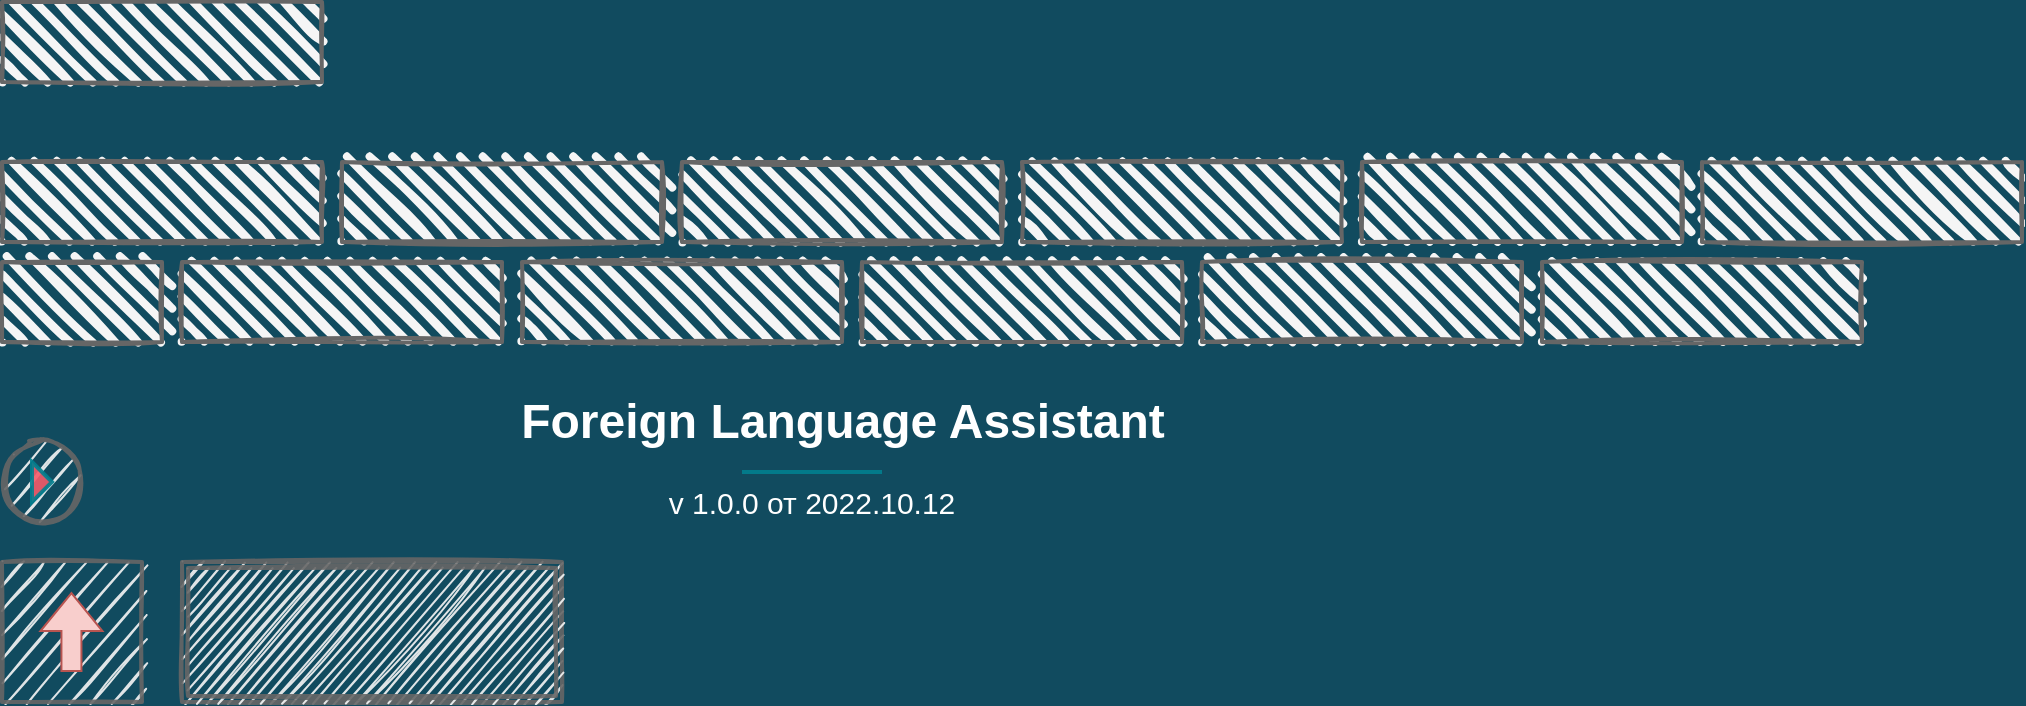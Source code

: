 <mxfile version="20.5.1" type="device" pages="2"><diagram id="1QyeALaAif_WimAlwQca" name="UI"><mxGraphModel dx="1423" dy="557" grid="1" gridSize="10" guides="1" tooltips="1" connect="1" arrows="1" fold="1" page="1" pageScale="1" pageWidth="1169" pageHeight="827" background="#114B5F" math="0" shadow="0"><root><mxCell id="0"/><mxCell id="1" parent="0"/><mxCell id="8Q8pl3Hm4RL_z8rq8pWs-1" value="" style="rounded=0;whiteSpace=wrap;html=1;strokeWidth=2;fillWeight=4;hachureGap=8;hachureAngle=45;sketch=1;glass=0;shadow=0;fillColor=#f5f5f5;fontColor=#333333;strokeColor=#666666;" vertex="1" parent="1"><mxGeometry x="40" y="40" width="160" height="40" as="geometry"/></mxCell><mxCell id="DXLRGHgBxaJthvxShqH8-6" value="" style="group;fontColor=#E4FDE1;" vertex="1" connectable="0" parent="1"><mxGeometry x="40" y="260" width="40" height="40" as="geometry"/></mxCell><mxCell id="DXLRGHgBxaJthvxShqH8-1" value="" style="ellipse;whiteSpace=wrap;html=1;aspect=fixed;rounded=0;shadow=0;glass=0;sketch=1;strokeWidth=2;fontSize=15;fillColor=#f5f5f5;opacity=90;strokeColor=#666666;fontColor=#333333;" vertex="1" parent="DXLRGHgBxaJthvxShqH8-6"><mxGeometry width="40" height="40" as="geometry"/></mxCell><mxCell id="DXLRGHgBxaJthvxShqH8-4" value="" style="triangle;html=1;whiteSpace=wrap;rounded=0;shadow=0;glass=0;sketch=0;strokeWidth=2;fontSize=15;fillColor=#F45B69;opacity=90;strokeColor=#028090;fontColor=#E4FDE1;" vertex="1" parent="DXLRGHgBxaJthvxShqH8-6"><mxGeometry x="15" y="10" width="10" height="20" as="geometry"/></mxCell><mxCell id="zsZbSmVMqcTROmRXoWAH-1" value="" style="group;fontColor=#E4FDE1;" vertex="1" connectable="0" parent="1"><mxGeometry x="40" y="120" width="1010" height="90" as="geometry"/></mxCell><mxCell id="Z95HROfw-6mkVQqKjnY9-1" value="" style="rounded=0;whiteSpace=wrap;html=1;strokeWidth=2;fillWeight=4;hachureGap=8;hachureAngle=45;fillColor=#f5f5f5;sketch=1;glass=0;shadow=0;strokeColor=#666666;fontColor=#333333;" vertex="1" parent="zsZbSmVMqcTROmRXoWAH-1"><mxGeometry width="160" height="40" as="geometry"/></mxCell><mxCell id="Z95HROfw-6mkVQqKjnY9-2" value="" style="rounded=0;whiteSpace=wrap;html=1;strokeWidth=2;fillWeight=4;hachureGap=8;hachureAngle=45;fillColor=#f5f5f5;sketch=1;glass=0;shadow=0;strokeColor=#666666;fontColor=#333333;" vertex="1" parent="zsZbSmVMqcTROmRXoWAH-1"><mxGeometry x="170" width="160" height="40" as="geometry"/></mxCell><mxCell id="Z95HROfw-6mkVQqKjnY9-3" value="" style="rounded=0;whiteSpace=wrap;html=1;strokeWidth=2;fillWeight=4;hachureGap=8;hachureAngle=45;fillColor=#f5f5f5;sketch=1;glass=0;shadow=0;strokeColor=#666666;fontColor=#333333;" vertex="1" parent="zsZbSmVMqcTROmRXoWAH-1"><mxGeometry x="340" width="160" height="40" as="geometry"/></mxCell><mxCell id="Z95HROfw-6mkVQqKjnY9-4" value="" style="rounded=0;whiteSpace=wrap;html=1;strokeWidth=2;fillWeight=4;hachureGap=8;hachureAngle=45;fillColor=#f5f5f5;sketch=1;glass=0;shadow=0;strokeColor=#666666;fontColor=#333333;" vertex="1" parent="zsZbSmVMqcTROmRXoWAH-1"><mxGeometry x="510" width="160" height="40" as="geometry"/></mxCell><mxCell id="Z95HROfw-6mkVQqKjnY9-5" value="" style="rounded=0;whiteSpace=wrap;html=1;strokeWidth=2;fillWeight=4;hachureGap=8;hachureAngle=45;fillColor=#f5f5f5;sketch=1;glass=0;shadow=0;strokeColor=#666666;fontColor=#333333;" vertex="1" parent="zsZbSmVMqcTROmRXoWAH-1"><mxGeometry x="680" width="160" height="40" as="geometry"/></mxCell><mxCell id="Z95HROfw-6mkVQqKjnY9-6" value="" style="rounded=0;whiteSpace=wrap;html=1;strokeWidth=2;fillWeight=4;hachureGap=8;hachureAngle=45;fillColor=#f5f5f5;sketch=1;glass=0;shadow=0;strokeColor=#666666;fontColor=#333333;" vertex="1" parent="zsZbSmVMqcTROmRXoWAH-1"><mxGeometry x="850" width="160" height="40" as="geometry"/></mxCell><mxCell id="Z95HROfw-6mkVQqKjnY9-7" value="" style="rounded=0;whiteSpace=wrap;html=1;strokeWidth=2;fillWeight=4;hachureGap=8;hachureAngle=45;fillColor=#f5f5f5;sketch=1;glass=0;shadow=0;strokeColor=#666666;fontColor=#333333;" vertex="1" parent="zsZbSmVMqcTROmRXoWAH-1"><mxGeometry y="50" width="80" height="40" as="geometry"/></mxCell><mxCell id="Z95HROfw-6mkVQqKjnY9-8" value="" style="rounded=0;whiteSpace=wrap;html=1;strokeWidth=2;fillWeight=4;hachureGap=8;hachureAngle=45;fillColor=#f5f5f5;sketch=1;glass=0;shadow=0;strokeColor=#666666;fontColor=#333333;" vertex="1" parent="zsZbSmVMqcTROmRXoWAH-1"><mxGeometry x="90" y="50" width="160" height="40" as="geometry"/></mxCell><mxCell id="Z95HROfw-6mkVQqKjnY9-9" value="" style="rounded=0;whiteSpace=wrap;html=1;strokeWidth=2;fillWeight=4;hachureGap=8;hachureAngle=45;fillColor=#f5f5f5;sketch=1;glass=0;shadow=0;strokeColor=#666666;fontColor=#333333;" vertex="1" parent="zsZbSmVMqcTROmRXoWAH-1"><mxGeometry x="260" y="50" width="160" height="40" as="geometry"/></mxCell><mxCell id="Z95HROfw-6mkVQqKjnY9-10" value="" style="rounded=0;whiteSpace=wrap;html=1;strokeWidth=2;fillWeight=4;hachureGap=8;hachureAngle=45;fillColor=#f5f5f5;sketch=1;glass=0;shadow=0;strokeColor=#666666;fontColor=#333333;" vertex="1" parent="zsZbSmVMqcTROmRXoWAH-1"><mxGeometry x="430" y="50" width="160" height="40" as="geometry"/></mxCell><mxCell id="Z95HROfw-6mkVQqKjnY9-11" value="" style="rounded=0;whiteSpace=wrap;html=1;strokeWidth=2;fillWeight=4;hachureGap=8;hachureAngle=45;fillColor=#f5f5f5;sketch=1;glass=0;shadow=0;strokeColor=#666666;fontColor=#333333;" vertex="1" parent="zsZbSmVMqcTROmRXoWAH-1"><mxGeometry x="600" y="50" width="160" height="40" as="geometry"/></mxCell><mxCell id="Z95HROfw-6mkVQqKjnY9-12" value="" style="rounded=0;whiteSpace=wrap;html=1;strokeWidth=2;fillWeight=4;hachureGap=8;hachureAngle=45;fillColor=#f5f5f5;sketch=1;glass=0;shadow=0;strokeColor=#666666;fontColor=#333333;" vertex="1" parent="zsZbSmVMqcTROmRXoWAH-1"><mxGeometry x="770" y="50" width="160" height="40" as="geometry"/></mxCell><mxCell id="W2Cr_lJcQrpZCgylGxXa-1" value="" style="group;fontColor=#FFFFFF;" vertex="1" connectable="0" parent="1"><mxGeometry x="260" y="230" width="400" height="70" as="geometry"/></mxCell><mxCell id="W2Cr_lJcQrpZCgylGxXa-2" value="&lt;font color=&quot;#ffffff&quot;&gt;Foreign Language Assistant&lt;/font&gt;" style="text;strokeColor=none;fillColor=none;html=1;fontSize=24;fontStyle=1;verticalAlign=middle;align=center;rounded=0;shadow=0;glass=0;strokeWidth=2;opacity=90;fontColor=#E4FDE1;" vertex="1" parent="W2Cr_lJcQrpZCgylGxXa-1"><mxGeometry width="400" height="40" as="geometry"/></mxCell><mxCell id="W2Cr_lJcQrpZCgylGxXa-3" value="" style="line;strokeWidth=2;html=1;rounded=0;shadow=0;glass=0;fontSize=26;fillColor=#F45B69;opacity=90;strokeColor=#028090;fontColor=#FFFFFF;labelBackgroundColor=#114B5F;" vertex="1" parent="W2Cr_lJcQrpZCgylGxXa-1"><mxGeometry x="150" y="40" width="70" height="10" as="geometry"/></mxCell><mxCell id="W2Cr_lJcQrpZCgylGxXa-4" value="v 1.0.0 от 2022.10.12" style="text;html=1;strokeColor=none;fillColor=none;align=center;verticalAlign=middle;whiteSpace=wrap;rounded=0;shadow=0;glass=0;strokeWidth=2;fontSize=15;opacity=90;fontColor=#FFFFFF;" vertex="1" parent="W2Cr_lJcQrpZCgylGxXa-1"><mxGeometry x="110" y="50" width="150" height="20" as="geometry"/></mxCell><mxCell id="AR1q-LRNZKK22NT4xymT-1" value="" style="group" vertex="1" connectable="0" parent="1"><mxGeometry x="40" y="320" width="70" height="70" as="geometry"/></mxCell><mxCell id="NFiAMY0V9CkRzln5jLbW-1" value="" style="whiteSpace=wrap;html=1;aspect=fixed;rounded=0;shadow=0;glass=0;sketch=1;strokeWidth=2;fontSize=15;opacity=90;fillColor=#f5f5f5;fontColor=#333333;strokeColor=#666666;" vertex="1" parent="AR1q-LRNZKK22NT4xymT-1"><mxGeometry width="70" height="70" as="geometry"/></mxCell><mxCell id="NFiAMY0V9CkRzln5jLbW-3" value="" style="shape=flexArrow;endArrow=classic;html=1;rounded=0;fontSize=15;labelBackgroundColor=#114B5F;strokeColor=#b85450;fontColor=#E4FDE1;sketch=0;fillColor=#f8cecc;" edge="1" parent="AR1q-LRNZKK22NT4xymT-1"><mxGeometry width="50" height="50" relative="1" as="geometry"><mxPoint x="34.72" y="55" as="sourcePoint"/><mxPoint x="34.72" y="15" as="targetPoint"/></mxGeometry></mxCell><mxCell id="ZgKlp0l2AyoaK-37kDKM-4" value="" style="shape=ext;double=1;rounded=0;whiteSpace=wrap;html=1;sketch=1;strokeColor=#666666;fontColor=#333333;fillColor=#f5f5f5;strokeWidth=2;verticalAlign=middle;gradientColor=none;fontSize=15;shadow=0;glass=0;opacity=90;" vertex="1" parent="1"><mxGeometry x="130" y="320" width="190" height="70" as="geometry"/></mxCell></root></mxGraphModel></diagram><diagram name="Layout" id="extzzqIKQQa8ku0IL09B"><mxGraphModel dx="1483" dy="864" grid="1" gridSize="10" guides="1" tooltips="1" connect="1" arrows="1" fold="1" page="1" pageScale="1" pageWidth="1920" pageHeight="1200" background="#114B5F" math="0" shadow="0"><root><mxCell id="RxzTcYNt6V2nXSh7MOwC-0"/><mxCell id="RxzTcYNt6V2nXSh7MOwC-1" parent="RxzTcYNt6V2nXSh7MOwC-0"/><mxCell id="dSoS2Kv-CK0RXwnnvrU7-6" value="" style="edgeStyle=orthogonalEdgeStyle;rounded=0;orthogonalLoop=1;jettySize=auto;html=1;fontSize=15;strokeColor=#028090;fontColor=#E4FDE1;labelBackgroundColor=#114B5F;" edge="1" parent="RxzTcYNt6V2nXSh7MOwC-1" source="kRgircfsIrfUffnjwdpK-3"><mxGeometry relative="1" as="geometry"><mxPoint x="2170" y="255.2" as="targetPoint"/></mxGeometry></mxCell><mxCell id="JaTg6SF_cqd2RIb4Y94g-95" value="" style="group" vertex="1" connectable="0" parent="RxzTcYNt6V2nXSh7MOwC-1"><mxGeometry x="240" y="220" width="1900" height="1180" as="geometry"/></mxCell><mxCell id="kRgircfsIrfUffnjwdpK-3" value="" style="shape=internalStorage;whiteSpace=wrap;html=1;backgroundOutline=1;rounded=0;shadow=0;glass=0;strokeWidth=2;fontSize=26;dx=430;dy=100;fillColor=#F45B69;fontColor=#E4FDE1;strokeColor=#028090;" vertex="1" parent="JaTg6SF_cqd2RIb4Y94g-95"><mxGeometry width="1900" height="1180" as="geometry"/></mxCell><mxCell id="WzSKPVcoPDfuVyh1erIS-8" value="" style="group;fontColor=#E4FDE1;" vertex="1" connectable="0" parent="JaTg6SF_cqd2RIb4Y94g-95"><mxGeometry x="50" y="340" width="340" height="340" as="geometry"/></mxCell><mxCell id="hIH3rCUU5qhnqpXbmNDe-1" value="" style="rounded=0;whiteSpace=wrap;html=1;strokeWidth=2;fillWeight=4;hachureGap=8;hachureAngle=45;fillColor=#f5f5f5;glass=0;shadow=0;strokeColor=#666666;fontColor=#333333;sketch=1;" vertex="1" parent="WzSKPVcoPDfuVyh1erIS-8"><mxGeometry width="340" height="40" as="geometry"/></mxCell><mxCell id="hIH3rCUU5qhnqpXbmNDe-13" value="" style="rounded=0;whiteSpace=wrap;html=1;strokeWidth=2;fillWeight=4;hachureGap=8;hachureAngle=45;fillColor=#f5f5f5;glass=0;shadow=0;strokeColor=#666666;fontColor=#333333;sketch=1;" vertex="1" parent="WzSKPVcoPDfuVyh1erIS-8"><mxGeometry y="60" width="340" height="40" as="geometry"/></mxCell><mxCell id="hIH3rCUU5qhnqpXbmNDe-14" value="" style="rounded=0;whiteSpace=wrap;html=1;strokeWidth=2;fillWeight=4;hachureGap=8;hachureAngle=45;fillColor=#f5f5f5;glass=0;shadow=0;strokeColor=#666666;fontColor=#333333;sketch=1;" vertex="1" parent="WzSKPVcoPDfuVyh1erIS-8"><mxGeometry y="120" width="340" height="40" as="geometry"/></mxCell><mxCell id="hIH3rCUU5qhnqpXbmNDe-15" value="" style="rounded=0;whiteSpace=wrap;html=1;strokeWidth=2;fillWeight=4;hachureGap=8;hachureAngle=45;fillColor=#f5f5f5;glass=0;shadow=0;strokeColor=#666666;fontColor=#333333;sketch=1;" vertex="1" parent="WzSKPVcoPDfuVyh1erIS-8"><mxGeometry y="180" width="340" height="40" as="geometry"/></mxCell><mxCell id="hIH3rCUU5qhnqpXbmNDe-16" value="" style="rounded=0;whiteSpace=wrap;html=1;strokeWidth=2;fillWeight=4;hachureGap=8;hachureAngle=45;fillColor=#f5f5f5;glass=0;shadow=0;strokeColor=#666666;fontColor=#333333;sketch=1;" vertex="1" parent="WzSKPVcoPDfuVyh1erIS-8"><mxGeometry y="240" width="340" height="40" as="geometry"/></mxCell><mxCell id="hIH3rCUU5qhnqpXbmNDe-17" value="" style="rounded=0;whiteSpace=wrap;html=1;strokeWidth=2;fillWeight=4;hachureGap=8;hachureAngle=45;fillColor=#f5f5f5;glass=0;shadow=0;strokeColor=#666666;fontColor=#333333;sketch=1;" vertex="1" parent="WzSKPVcoPDfuVyh1erIS-8"><mxGeometry y="300" width="340" height="40" as="geometry"/></mxCell><mxCell id="SFTEV1H_AMYYF8XaDIiG-0" value="" style="group;fontColor=#FFFFFF;" vertex="1" connectable="0" parent="JaTg6SF_cqd2RIb4Y94g-95"><mxGeometry x="10" y="20" width="400" height="70" as="geometry"/></mxCell><mxCell id="SFTEV1H_AMYYF8XaDIiG-1" value="&lt;font color=&quot;#ffffff&quot;&gt;Foreign Language Assistant&lt;/font&gt;" style="text;strokeColor=none;fillColor=none;html=1;fontSize=24;fontStyle=1;verticalAlign=middle;align=center;rounded=0;shadow=0;glass=0;strokeWidth=2;opacity=90;fontColor=#E4FDE1;" vertex="1" parent="SFTEV1H_AMYYF8XaDIiG-0"><mxGeometry width="400" height="40" as="geometry"/></mxCell><mxCell id="SFTEV1H_AMYYF8XaDIiG-2" value="" style="line;strokeWidth=2;html=1;rounded=0;shadow=0;glass=0;fontSize=26;fillColor=#F45B69;opacity=90;strokeColor=#028090;fontColor=#FFFFFF;labelBackgroundColor=#114B5F;" vertex="1" parent="SFTEV1H_AMYYF8XaDIiG-0"><mxGeometry x="150" y="40" width="70" height="10" as="geometry"/></mxCell><mxCell id="SFTEV1H_AMYYF8XaDIiG-3" value="v 1.0.0 от 2022.10.12" style="text;html=1;strokeColor=none;fillColor=none;align=center;verticalAlign=middle;whiteSpace=wrap;rounded=0;shadow=0;glass=0;strokeWidth=2;fontSize=15;opacity=90;fontColor=#FFFFFF;" vertex="1" parent="SFTEV1H_AMYYF8XaDIiG-0"><mxGeometry x="110" y="50" width="150" height="20" as="geometry"/></mxCell><mxCell id="xfUyH2iRlmR6mMGacGhJ-0" value="" style="group" vertex="1" connectable="0" parent="JaTg6SF_cqd2RIb4Y94g-95"><mxGeometry x="1800" y="1080" width="70" height="70" as="geometry"/></mxCell><mxCell id="xfUyH2iRlmR6mMGacGhJ-1" value="" style="whiteSpace=wrap;html=1;aspect=fixed;rounded=0;shadow=0;glass=0;sketch=1;strokeWidth=2;fontSize=15;opacity=90;fillColor=#f5f5f5;fontColor=#333333;strokeColor=#666666;" vertex="1" parent="xfUyH2iRlmR6mMGacGhJ-0"><mxGeometry width="70" height="70" as="geometry"/></mxCell><mxCell id="xfUyH2iRlmR6mMGacGhJ-2" value="" style="shape=flexArrow;endArrow=classic;html=1;rounded=0;fontSize=15;labelBackgroundColor=#114B5F;strokeColor=#b85450;fontColor=#E4FDE1;sketch=0;fillColor=#f8cecc;" edge="1" parent="xfUyH2iRlmR6mMGacGhJ-0"><mxGeometry width="50" height="50" relative="1" as="geometry"><mxPoint x="34.72" y="55" as="sourcePoint"/><mxPoint x="34.72" y="15" as="targetPoint"/></mxGeometry></mxCell><mxCell id="JaTg6SF_cqd2RIb4Y94g-94" value="" style="group" vertex="1" connectable="0" parent="JaTg6SF_cqd2RIb4Y94g-95"><mxGeometry x="480" y="160" width="1010" height="740" as="geometry"/></mxCell><mxCell id="JaTg6SF_cqd2RIb4Y94g-0" value="" style="group;fontColor=#E4FDE1;" vertex="1" connectable="0" parent="JaTg6SF_cqd2RIb4Y94g-94"><mxGeometry width="1010" height="90" as="geometry"/></mxCell><mxCell id="JaTg6SF_cqd2RIb4Y94g-1" value="" style="rounded=0;whiteSpace=wrap;html=1;strokeWidth=2;fillWeight=4;hachureGap=8;hachureAngle=45;fillColor=#f5f5f5;sketch=1;glass=0;shadow=0;strokeColor=#666666;fontColor=#333333;" vertex="1" parent="JaTg6SF_cqd2RIb4Y94g-0"><mxGeometry width="160" height="40" as="geometry"/></mxCell><mxCell id="JaTg6SF_cqd2RIb4Y94g-2" value="" style="rounded=0;whiteSpace=wrap;html=1;strokeWidth=2;fillWeight=4;hachureGap=8;hachureAngle=45;fillColor=#f5f5f5;sketch=1;glass=0;shadow=0;strokeColor=#666666;fontColor=#333333;" vertex="1" parent="JaTg6SF_cqd2RIb4Y94g-0"><mxGeometry x="170" width="160" height="40" as="geometry"/></mxCell><mxCell id="JaTg6SF_cqd2RIb4Y94g-3" value="" style="rounded=0;whiteSpace=wrap;html=1;strokeWidth=2;fillWeight=4;hachureGap=8;hachureAngle=45;fillColor=#f5f5f5;sketch=1;glass=0;shadow=0;strokeColor=#666666;fontColor=#333333;" vertex="1" parent="JaTg6SF_cqd2RIb4Y94g-0"><mxGeometry x="340" width="160" height="40" as="geometry"/></mxCell><mxCell id="JaTg6SF_cqd2RIb4Y94g-4" value="" style="rounded=0;whiteSpace=wrap;html=1;strokeWidth=2;fillWeight=4;hachureGap=8;hachureAngle=45;fillColor=#f5f5f5;sketch=1;glass=0;shadow=0;strokeColor=#666666;fontColor=#333333;" vertex="1" parent="JaTg6SF_cqd2RIb4Y94g-0"><mxGeometry x="510" width="160" height="40" as="geometry"/></mxCell><mxCell id="JaTg6SF_cqd2RIb4Y94g-5" value="" style="rounded=0;whiteSpace=wrap;html=1;strokeWidth=2;fillWeight=4;hachureGap=8;hachureAngle=45;fillColor=#f5f5f5;sketch=1;glass=0;shadow=0;strokeColor=#666666;fontColor=#333333;" vertex="1" parent="JaTg6SF_cqd2RIb4Y94g-0"><mxGeometry x="680" width="160" height="40" as="geometry"/></mxCell><mxCell id="JaTg6SF_cqd2RIb4Y94g-6" value="" style="rounded=0;whiteSpace=wrap;html=1;strokeWidth=2;fillWeight=4;hachureGap=8;hachureAngle=45;fillColor=#f5f5f5;sketch=1;glass=0;shadow=0;strokeColor=#666666;fontColor=#333333;" vertex="1" parent="JaTg6SF_cqd2RIb4Y94g-0"><mxGeometry x="850" width="160" height="40" as="geometry"/></mxCell><mxCell id="JaTg6SF_cqd2RIb4Y94g-7" value="" style="rounded=0;whiteSpace=wrap;html=1;strokeWidth=2;fillWeight=4;hachureGap=8;hachureAngle=45;fillColor=#f5f5f5;sketch=1;glass=0;shadow=0;strokeColor=#666666;fontColor=#333333;" vertex="1" parent="JaTg6SF_cqd2RIb4Y94g-0"><mxGeometry y="50" width="80" height="40" as="geometry"/></mxCell><mxCell id="JaTg6SF_cqd2RIb4Y94g-8" value="" style="rounded=0;whiteSpace=wrap;html=1;strokeWidth=2;fillWeight=4;hachureGap=8;hachureAngle=45;fillColor=#f5f5f5;sketch=1;glass=0;shadow=0;strokeColor=#666666;fontColor=#333333;" vertex="1" parent="JaTg6SF_cqd2RIb4Y94g-0"><mxGeometry x="90" y="50" width="160" height="40" as="geometry"/></mxCell><mxCell id="JaTg6SF_cqd2RIb4Y94g-9" value="" style="rounded=0;whiteSpace=wrap;html=1;strokeWidth=2;fillWeight=4;hachureGap=8;hachureAngle=45;fillColor=#f5f5f5;sketch=1;glass=0;shadow=0;strokeColor=#666666;fontColor=#333333;" vertex="1" parent="JaTg6SF_cqd2RIb4Y94g-0"><mxGeometry x="260" y="50" width="160" height="40" as="geometry"/></mxCell><mxCell id="JaTg6SF_cqd2RIb4Y94g-10" value="" style="rounded=0;whiteSpace=wrap;html=1;strokeWidth=2;fillWeight=4;hachureGap=8;hachureAngle=45;fillColor=#f5f5f5;sketch=1;glass=0;shadow=0;strokeColor=#666666;fontColor=#333333;" vertex="1" parent="JaTg6SF_cqd2RIb4Y94g-0"><mxGeometry x="430" y="50" width="160" height="40" as="geometry"/></mxCell><mxCell id="JaTg6SF_cqd2RIb4Y94g-11" value="" style="rounded=0;whiteSpace=wrap;html=1;strokeWidth=2;fillWeight=4;hachureGap=8;hachureAngle=45;fillColor=#f5f5f5;sketch=1;glass=0;shadow=0;strokeColor=#666666;fontColor=#333333;" vertex="1" parent="JaTg6SF_cqd2RIb4Y94g-0"><mxGeometry x="600" y="50" width="160" height="40" as="geometry"/></mxCell><mxCell id="JaTg6SF_cqd2RIb4Y94g-12" value="" style="rounded=0;whiteSpace=wrap;html=1;strokeWidth=2;fillWeight=4;hachureGap=8;hachureAngle=45;fillColor=#f5f5f5;sketch=1;glass=0;shadow=0;strokeColor=#666666;fontColor=#333333;" vertex="1" parent="JaTg6SF_cqd2RIb4Y94g-0"><mxGeometry x="770" y="50" width="160" height="40" as="geometry"/></mxCell><mxCell id="JaTg6SF_cqd2RIb4Y94g-15" value="" style="group;fontColor=#E4FDE1;" vertex="1" connectable="0" parent="JaTg6SF_cqd2RIb4Y94g-94"><mxGeometry y="130" width="1010" height="90" as="geometry"/></mxCell><mxCell id="JaTg6SF_cqd2RIb4Y94g-16" value="" style="rounded=0;whiteSpace=wrap;html=1;strokeWidth=2;fillWeight=4;hachureGap=8;hachureAngle=45;fillColor=#f5f5f5;sketch=1;glass=0;shadow=0;strokeColor=#666666;fontColor=#333333;" vertex="1" parent="JaTg6SF_cqd2RIb4Y94g-15"><mxGeometry width="160" height="40" as="geometry"/></mxCell><mxCell id="JaTg6SF_cqd2RIb4Y94g-17" value="" style="rounded=0;whiteSpace=wrap;html=1;strokeWidth=2;fillWeight=4;hachureGap=8;hachureAngle=45;fillColor=#f5f5f5;sketch=1;glass=0;shadow=0;strokeColor=#666666;fontColor=#333333;" vertex="1" parent="JaTg6SF_cqd2RIb4Y94g-15"><mxGeometry x="170" width="160" height="40" as="geometry"/></mxCell><mxCell id="JaTg6SF_cqd2RIb4Y94g-18" value="" style="rounded=0;whiteSpace=wrap;html=1;strokeWidth=2;fillWeight=4;hachureGap=8;hachureAngle=45;fillColor=#f5f5f5;sketch=1;glass=0;shadow=0;strokeColor=#666666;fontColor=#333333;" vertex="1" parent="JaTg6SF_cqd2RIb4Y94g-15"><mxGeometry x="340" width="160" height="40" as="geometry"/></mxCell><mxCell id="JaTg6SF_cqd2RIb4Y94g-19" value="" style="rounded=0;whiteSpace=wrap;html=1;strokeWidth=2;fillWeight=4;hachureGap=8;hachureAngle=45;fillColor=#f5f5f5;sketch=1;glass=0;shadow=0;strokeColor=#666666;fontColor=#333333;" vertex="1" parent="JaTg6SF_cqd2RIb4Y94g-15"><mxGeometry x="510" width="160" height="40" as="geometry"/></mxCell><mxCell id="JaTg6SF_cqd2RIb4Y94g-20" value="" style="rounded=0;whiteSpace=wrap;html=1;strokeWidth=2;fillWeight=4;hachureGap=8;hachureAngle=45;fillColor=#f5f5f5;sketch=1;glass=0;shadow=0;strokeColor=#666666;fontColor=#333333;" vertex="1" parent="JaTg6SF_cqd2RIb4Y94g-15"><mxGeometry x="680" width="160" height="40" as="geometry"/></mxCell><mxCell id="JaTg6SF_cqd2RIb4Y94g-21" value="" style="rounded=0;whiteSpace=wrap;html=1;strokeWidth=2;fillWeight=4;hachureGap=8;hachureAngle=45;fillColor=#f5f5f5;sketch=1;glass=0;shadow=0;strokeColor=#666666;fontColor=#333333;" vertex="1" parent="JaTg6SF_cqd2RIb4Y94g-15"><mxGeometry x="850" width="160" height="40" as="geometry"/></mxCell><mxCell id="JaTg6SF_cqd2RIb4Y94g-22" value="" style="rounded=0;whiteSpace=wrap;html=1;strokeWidth=2;fillWeight=4;hachureGap=8;hachureAngle=45;fillColor=#f5f5f5;sketch=1;glass=0;shadow=0;strokeColor=#666666;fontColor=#333333;" vertex="1" parent="JaTg6SF_cqd2RIb4Y94g-15"><mxGeometry y="50" width="80" height="40" as="geometry"/></mxCell><mxCell id="JaTg6SF_cqd2RIb4Y94g-23" value="" style="rounded=0;whiteSpace=wrap;html=1;strokeWidth=2;fillWeight=4;hachureGap=8;hachureAngle=45;fillColor=#f5f5f5;sketch=1;glass=0;shadow=0;strokeColor=#666666;fontColor=#333333;" vertex="1" parent="JaTg6SF_cqd2RIb4Y94g-15"><mxGeometry x="90" y="50" width="160" height="40" as="geometry"/></mxCell><mxCell id="JaTg6SF_cqd2RIb4Y94g-24" value="" style="rounded=0;whiteSpace=wrap;html=1;strokeWidth=2;fillWeight=4;hachureGap=8;hachureAngle=45;fillColor=#f5f5f5;sketch=1;glass=0;shadow=0;strokeColor=#666666;fontColor=#333333;" vertex="1" parent="JaTg6SF_cqd2RIb4Y94g-15"><mxGeometry x="260" y="50" width="160" height="40" as="geometry"/></mxCell><mxCell id="JaTg6SF_cqd2RIb4Y94g-25" value="" style="rounded=0;whiteSpace=wrap;html=1;strokeWidth=2;fillWeight=4;hachureGap=8;hachureAngle=45;fillColor=#f5f5f5;sketch=1;glass=0;shadow=0;strokeColor=#666666;fontColor=#333333;" vertex="1" parent="JaTg6SF_cqd2RIb4Y94g-15"><mxGeometry x="430" y="50" width="160" height="40" as="geometry"/></mxCell><mxCell id="JaTg6SF_cqd2RIb4Y94g-26" value="" style="rounded=0;whiteSpace=wrap;html=1;strokeWidth=2;fillWeight=4;hachureGap=8;hachureAngle=45;fillColor=#f5f5f5;sketch=1;glass=0;shadow=0;strokeColor=#666666;fontColor=#333333;" vertex="1" parent="JaTg6SF_cqd2RIb4Y94g-15"><mxGeometry x="600" y="50" width="160" height="40" as="geometry"/></mxCell><mxCell id="JaTg6SF_cqd2RIb4Y94g-27" value="" style="rounded=0;whiteSpace=wrap;html=1;strokeWidth=2;fillWeight=4;hachureGap=8;hachureAngle=45;fillColor=#f5f5f5;sketch=1;glass=0;shadow=0;strokeColor=#666666;fontColor=#333333;" vertex="1" parent="JaTg6SF_cqd2RIb4Y94g-15"><mxGeometry x="770" y="50" width="160" height="40" as="geometry"/></mxCell><mxCell id="JaTg6SF_cqd2RIb4Y94g-28" value="" style="group;fontColor=#E4FDE1;" vertex="1" connectable="0" parent="JaTg6SF_cqd2RIb4Y94g-94"><mxGeometry y="260" width="1010" height="90" as="geometry"/></mxCell><mxCell id="JaTg6SF_cqd2RIb4Y94g-29" value="" style="rounded=0;whiteSpace=wrap;html=1;strokeWidth=2;fillWeight=4;hachureGap=8;hachureAngle=45;fillColor=#f5f5f5;sketch=1;glass=0;shadow=0;strokeColor=#666666;fontColor=#333333;" vertex="1" parent="JaTg6SF_cqd2RIb4Y94g-28"><mxGeometry width="160" height="40" as="geometry"/></mxCell><mxCell id="JaTg6SF_cqd2RIb4Y94g-30" value="" style="rounded=0;whiteSpace=wrap;html=1;strokeWidth=2;fillWeight=4;hachureGap=8;hachureAngle=45;fillColor=#f5f5f5;sketch=1;glass=0;shadow=0;strokeColor=#666666;fontColor=#333333;" vertex="1" parent="JaTg6SF_cqd2RIb4Y94g-28"><mxGeometry x="170" width="160" height="40" as="geometry"/></mxCell><mxCell id="JaTg6SF_cqd2RIb4Y94g-31" value="" style="rounded=0;whiteSpace=wrap;html=1;strokeWidth=2;fillWeight=4;hachureGap=8;hachureAngle=45;fillColor=#f5f5f5;sketch=1;glass=0;shadow=0;strokeColor=#666666;fontColor=#333333;" vertex="1" parent="JaTg6SF_cqd2RIb4Y94g-28"><mxGeometry x="340" width="160" height="40" as="geometry"/></mxCell><mxCell id="JaTg6SF_cqd2RIb4Y94g-32" value="" style="rounded=0;whiteSpace=wrap;html=1;strokeWidth=2;fillWeight=4;hachureGap=8;hachureAngle=45;fillColor=#f5f5f5;sketch=1;glass=0;shadow=0;strokeColor=#666666;fontColor=#333333;" vertex="1" parent="JaTg6SF_cqd2RIb4Y94g-28"><mxGeometry x="510" width="160" height="40" as="geometry"/></mxCell><mxCell id="JaTg6SF_cqd2RIb4Y94g-33" value="" style="rounded=0;whiteSpace=wrap;html=1;strokeWidth=2;fillWeight=4;hachureGap=8;hachureAngle=45;fillColor=#f5f5f5;sketch=1;glass=0;shadow=0;strokeColor=#666666;fontColor=#333333;" vertex="1" parent="JaTg6SF_cqd2RIb4Y94g-28"><mxGeometry x="680" width="160" height="40" as="geometry"/></mxCell><mxCell id="JaTg6SF_cqd2RIb4Y94g-34" value="" style="rounded=0;whiteSpace=wrap;html=1;strokeWidth=2;fillWeight=4;hachureGap=8;hachureAngle=45;fillColor=#f5f5f5;sketch=1;glass=0;shadow=0;strokeColor=#666666;fontColor=#333333;" vertex="1" parent="JaTg6SF_cqd2RIb4Y94g-28"><mxGeometry x="850" width="160" height="40" as="geometry"/></mxCell><mxCell id="JaTg6SF_cqd2RIb4Y94g-35" value="" style="rounded=0;whiteSpace=wrap;html=1;strokeWidth=2;fillWeight=4;hachureGap=8;hachureAngle=45;fillColor=#f5f5f5;sketch=1;glass=0;shadow=0;strokeColor=#666666;fontColor=#333333;" vertex="1" parent="JaTg6SF_cqd2RIb4Y94g-28"><mxGeometry y="50" width="80" height="40" as="geometry"/></mxCell><mxCell id="JaTg6SF_cqd2RIb4Y94g-36" value="" style="rounded=0;whiteSpace=wrap;html=1;strokeWidth=2;fillWeight=4;hachureGap=8;hachureAngle=45;fillColor=#f5f5f5;sketch=1;glass=0;shadow=0;strokeColor=#666666;fontColor=#333333;" vertex="1" parent="JaTg6SF_cqd2RIb4Y94g-28"><mxGeometry x="90" y="50" width="160" height="40" as="geometry"/></mxCell><mxCell id="JaTg6SF_cqd2RIb4Y94g-37" value="" style="rounded=0;whiteSpace=wrap;html=1;strokeWidth=2;fillWeight=4;hachureGap=8;hachureAngle=45;fillColor=#f5f5f5;sketch=1;glass=0;shadow=0;strokeColor=#666666;fontColor=#333333;" vertex="1" parent="JaTg6SF_cqd2RIb4Y94g-28"><mxGeometry x="260" y="50" width="160" height="40" as="geometry"/></mxCell><mxCell id="JaTg6SF_cqd2RIb4Y94g-38" value="" style="rounded=0;whiteSpace=wrap;html=1;strokeWidth=2;fillWeight=4;hachureGap=8;hachureAngle=45;fillColor=#f5f5f5;sketch=1;glass=0;shadow=0;strokeColor=#666666;fontColor=#333333;" vertex="1" parent="JaTg6SF_cqd2RIb4Y94g-28"><mxGeometry x="430" y="50" width="160" height="40" as="geometry"/></mxCell><mxCell id="JaTg6SF_cqd2RIb4Y94g-39" value="" style="rounded=0;whiteSpace=wrap;html=1;strokeWidth=2;fillWeight=4;hachureGap=8;hachureAngle=45;fillColor=#f5f5f5;sketch=1;glass=0;shadow=0;strokeColor=#666666;fontColor=#333333;" vertex="1" parent="JaTg6SF_cqd2RIb4Y94g-28"><mxGeometry x="600" y="50" width="160" height="40" as="geometry"/></mxCell><mxCell id="JaTg6SF_cqd2RIb4Y94g-40" value="" style="rounded=0;whiteSpace=wrap;html=1;strokeWidth=2;fillWeight=4;hachureGap=8;hachureAngle=45;fillColor=#f5f5f5;sketch=1;glass=0;shadow=0;strokeColor=#666666;fontColor=#333333;" vertex="1" parent="JaTg6SF_cqd2RIb4Y94g-28"><mxGeometry x="770" y="50" width="160" height="40" as="geometry"/></mxCell><mxCell id="JaTg6SF_cqd2RIb4Y94g-41" value="" style="group;fontColor=#E4FDE1;" vertex="1" connectable="0" parent="JaTg6SF_cqd2RIb4Y94g-94"><mxGeometry y="390" width="1010" height="90" as="geometry"/></mxCell><mxCell id="JaTg6SF_cqd2RIb4Y94g-42" value="" style="rounded=0;whiteSpace=wrap;html=1;strokeWidth=2;fillWeight=4;hachureGap=8;hachureAngle=45;fillColor=#f5f5f5;sketch=1;glass=0;shadow=0;strokeColor=#666666;fontColor=#333333;" vertex="1" parent="JaTg6SF_cqd2RIb4Y94g-41"><mxGeometry width="160" height="40" as="geometry"/></mxCell><mxCell id="JaTg6SF_cqd2RIb4Y94g-43" value="" style="rounded=0;whiteSpace=wrap;html=1;strokeWidth=2;fillWeight=4;hachureGap=8;hachureAngle=45;fillColor=#f5f5f5;sketch=1;glass=0;shadow=0;strokeColor=#666666;fontColor=#333333;" vertex="1" parent="JaTg6SF_cqd2RIb4Y94g-41"><mxGeometry x="170" width="160" height="40" as="geometry"/></mxCell><mxCell id="JaTg6SF_cqd2RIb4Y94g-44" value="" style="rounded=0;whiteSpace=wrap;html=1;strokeWidth=2;fillWeight=4;hachureGap=8;hachureAngle=45;fillColor=#f5f5f5;sketch=1;glass=0;shadow=0;strokeColor=#666666;fontColor=#333333;" vertex="1" parent="JaTg6SF_cqd2RIb4Y94g-41"><mxGeometry x="340" width="160" height="40" as="geometry"/></mxCell><mxCell id="JaTg6SF_cqd2RIb4Y94g-45" value="" style="rounded=0;whiteSpace=wrap;html=1;strokeWidth=2;fillWeight=4;hachureGap=8;hachureAngle=45;fillColor=#f5f5f5;sketch=1;glass=0;shadow=0;strokeColor=#666666;fontColor=#333333;" vertex="1" parent="JaTg6SF_cqd2RIb4Y94g-41"><mxGeometry x="510" width="160" height="40" as="geometry"/></mxCell><mxCell id="JaTg6SF_cqd2RIb4Y94g-46" value="" style="rounded=0;whiteSpace=wrap;html=1;strokeWidth=2;fillWeight=4;hachureGap=8;hachureAngle=45;fillColor=#f5f5f5;sketch=1;glass=0;shadow=0;strokeColor=#666666;fontColor=#333333;" vertex="1" parent="JaTg6SF_cqd2RIb4Y94g-41"><mxGeometry x="680" width="160" height="40" as="geometry"/></mxCell><mxCell id="JaTg6SF_cqd2RIb4Y94g-47" value="" style="rounded=0;whiteSpace=wrap;html=1;strokeWidth=2;fillWeight=4;hachureGap=8;hachureAngle=45;fillColor=#f5f5f5;sketch=1;glass=0;shadow=0;strokeColor=#666666;fontColor=#333333;" vertex="1" parent="JaTg6SF_cqd2RIb4Y94g-41"><mxGeometry x="850" width="160" height="40" as="geometry"/></mxCell><mxCell id="JaTg6SF_cqd2RIb4Y94g-48" value="" style="rounded=0;whiteSpace=wrap;html=1;strokeWidth=2;fillWeight=4;hachureGap=8;hachureAngle=45;fillColor=#f5f5f5;sketch=1;glass=0;shadow=0;strokeColor=#666666;fontColor=#333333;" vertex="1" parent="JaTg6SF_cqd2RIb4Y94g-41"><mxGeometry y="50" width="80" height="40" as="geometry"/></mxCell><mxCell id="JaTg6SF_cqd2RIb4Y94g-49" value="" style="rounded=0;whiteSpace=wrap;html=1;strokeWidth=2;fillWeight=4;hachureGap=8;hachureAngle=45;fillColor=#f5f5f5;sketch=1;glass=0;shadow=0;strokeColor=#666666;fontColor=#333333;" vertex="1" parent="JaTg6SF_cqd2RIb4Y94g-41"><mxGeometry x="90" y="50" width="160" height="40" as="geometry"/></mxCell><mxCell id="JaTg6SF_cqd2RIb4Y94g-50" value="" style="rounded=0;whiteSpace=wrap;html=1;strokeWidth=2;fillWeight=4;hachureGap=8;hachureAngle=45;fillColor=#f5f5f5;sketch=1;glass=0;shadow=0;strokeColor=#666666;fontColor=#333333;" vertex="1" parent="JaTg6SF_cqd2RIb4Y94g-41"><mxGeometry x="260" y="50" width="160" height="40" as="geometry"/></mxCell><mxCell id="JaTg6SF_cqd2RIb4Y94g-51" value="" style="rounded=0;whiteSpace=wrap;html=1;strokeWidth=2;fillWeight=4;hachureGap=8;hachureAngle=45;fillColor=#f5f5f5;sketch=1;glass=0;shadow=0;strokeColor=#666666;fontColor=#333333;" vertex="1" parent="JaTg6SF_cqd2RIb4Y94g-41"><mxGeometry x="430" y="50" width="160" height="40" as="geometry"/></mxCell><mxCell id="JaTg6SF_cqd2RIb4Y94g-52" value="" style="rounded=0;whiteSpace=wrap;html=1;strokeWidth=2;fillWeight=4;hachureGap=8;hachureAngle=45;fillColor=#f5f5f5;sketch=1;glass=0;shadow=0;strokeColor=#666666;fontColor=#333333;" vertex="1" parent="JaTg6SF_cqd2RIb4Y94g-41"><mxGeometry x="600" y="50" width="160" height="40" as="geometry"/></mxCell><mxCell id="JaTg6SF_cqd2RIb4Y94g-53" value="" style="rounded=0;whiteSpace=wrap;html=1;strokeWidth=2;fillWeight=4;hachureGap=8;hachureAngle=45;fillColor=#f5f5f5;sketch=1;glass=0;shadow=0;strokeColor=#666666;fontColor=#333333;" vertex="1" parent="JaTg6SF_cqd2RIb4Y94g-41"><mxGeometry x="770" y="50" width="160" height="40" as="geometry"/></mxCell><mxCell id="JaTg6SF_cqd2RIb4Y94g-68" value="" style="group;fontColor=#E4FDE1;" vertex="1" connectable="0" parent="JaTg6SF_cqd2RIb4Y94g-94"><mxGeometry y="520" width="1010" height="90" as="geometry"/></mxCell><mxCell id="JaTg6SF_cqd2RIb4Y94g-69" value="" style="rounded=0;whiteSpace=wrap;html=1;strokeWidth=2;fillWeight=4;hachureGap=8;hachureAngle=45;fillColor=#f5f5f5;sketch=1;glass=0;shadow=0;strokeColor=#666666;fontColor=#333333;" vertex="1" parent="JaTg6SF_cqd2RIb4Y94g-68"><mxGeometry width="160" height="40" as="geometry"/></mxCell><mxCell id="JaTg6SF_cqd2RIb4Y94g-70" value="" style="rounded=0;whiteSpace=wrap;html=1;strokeWidth=2;fillWeight=4;hachureGap=8;hachureAngle=45;fillColor=#f5f5f5;sketch=1;glass=0;shadow=0;strokeColor=#666666;fontColor=#333333;" vertex="1" parent="JaTg6SF_cqd2RIb4Y94g-68"><mxGeometry x="170" width="160" height="40" as="geometry"/></mxCell><mxCell id="JaTg6SF_cqd2RIb4Y94g-71" value="" style="rounded=0;whiteSpace=wrap;html=1;strokeWidth=2;fillWeight=4;hachureGap=8;hachureAngle=45;fillColor=#f5f5f5;sketch=1;glass=0;shadow=0;strokeColor=#666666;fontColor=#333333;" vertex="1" parent="JaTg6SF_cqd2RIb4Y94g-68"><mxGeometry x="340" width="160" height="40" as="geometry"/></mxCell><mxCell id="JaTg6SF_cqd2RIb4Y94g-72" value="" style="rounded=0;whiteSpace=wrap;html=1;strokeWidth=2;fillWeight=4;hachureGap=8;hachureAngle=45;fillColor=#f5f5f5;sketch=1;glass=0;shadow=0;strokeColor=#666666;fontColor=#333333;" vertex="1" parent="JaTg6SF_cqd2RIb4Y94g-68"><mxGeometry x="510" width="160" height="40" as="geometry"/></mxCell><mxCell id="JaTg6SF_cqd2RIb4Y94g-73" value="" style="rounded=0;whiteSpace=wrap;html=1;strokeWidth=2;fillWeight=4;hachureGap=8;hachureAngle=45;fillColor=#f5f5f5;sketch=1;glass=0;shadow=0;strokeColor=#666666;fontColor=#333333;" vertex="1" parent="JaTg6SF_cqd2RIb4Y94g-68"><mxGeometry x="680" width="160" height="40" as="geometry"/></mxCell><mxCell id="JaTg6SF_cqd2RIb4Y94g-74" value="" style="rounded=0;whiteSpace=wrap;html=1;strokeWidth=2;fillWeight=4;hachureGap=8;hachureAngle=45;fillColor=#f5f5f5;sketch=1;glass=0;shadow=0;strokeColor=#666666;fontColor=#333333;" vertex="1" parent="JaTg6SF_cqd2RIb4Y94g-68"><mxGeometry x="850" width="160" height="40" as="geometry"/></mxCell><mxCell id="JaTg6SF_cqd2RIb4Y94g-75" value="" style="rounded=0;whiteSpace=wrap;html=1;strokeWidth=2;fillWeight=4;hachureGap=8;hachureAngle=45;fillColor=#f5f5f5;sketch=1;glass=0;shadow=0;strokeColor=#666666;fontColor=#333333;" vertex="1" parent="JaTg6SF_cqd2RIb4Y94g-68"><mxGeometry y="50" width="80" height="40" as="geometry"/></mxCell><mxCell id="JaTg6SF_cqd2RIb4Y94g-76" value="" style="rounded=0;whiteSpace=wrap;html=1;strokeWidth=2;fillWeight=4;hachureGap=8;hachureAngle=45;fillColor=#f5f5f5;sketch=1;glass=0;shadow=0;strokeColor=#666666;fontColor=#333333;" vertex="1" parent="JaTg6SF_cqd2RIb4Y94g-68"><mxGeometry x="90" y="50" width="160" height="40" as="geometry"/></mxCell><mxCell id="JaTg6SF_cqd2RIb4Y94g-77" value="" style="rounded=0;whiteSpace=wrap;html=1;strokeWidth=2;fillWeight=4;hachureGap=8;hachureAngle=45;fillColor=#f5f5f5;sketch=1;glass=0;shadow=0;strokeColor=#666666;fontColor=#333333;" vertex="1" parent="JaTg6SF_cqd2RIb4Y94g-68"><mxGeometry x="260" y="50" width="160" height="40" as="geometry"/></mxCell><mxCell id="JaTg6SF_cqd2RIb4Y94g-78" value="" style="rounded=0;whiteSpace=wrap;html=1;strokeWidth=2;fillWeight=4;hachureGap=8;hachureAngle=45;fillColor=#f5f5f5;sketch=1;glass=0;shadow=0;strokeColor=#666666;fontColor=#333333;" vertex="1" parent="JaTg6SF_cqd2RIb4Y94g-68"><mxGeometry x="430" y="50" width="160" height="40" as="geometry"/></mxCell><mxCell id="JaTg6SF_cqd2RIb4Y94g-79" value="" style="rounded=0;whiteSpace=wrap;html=1;strokeWidth=2;fillWeight=4;hachureGap=8;hachureAngle=45;fillColor=#f5f5f5;sketch=1;glass=0;shadow=0;strokeColor=#666666;fontColor=#333333;" vertex="1" parent="JaTg6SF_cqd2RIb4Y94g-68"><mxGeometry x="600" y="50" width="160" height="40" as="geometry"/></mxCell><mxCell id="JaTg6SF_cqd2RIb4Y94g-80" value="" style="rounded=0;whiteSpace=wrap;html=1;strokeWidth=2;fillWeight=4;hachureGap=8;hachureAngle=45;fillColor=#f5f5f5;sketch=1;glass=0;shadow=0;strokeColor=#666666;fontColor=#333333;" vertex="1" parent="JaTg6SF_cqd2RIb4Y94g-68"><mxGeometry x="770" y="50" width="160" height="40" as="geometry"/></mxCell><mxCell id="JaTg6SF_cqd2RIb4Y94g-81" value="" style="group;fontColor=#E4FDE1;" vertex="1" connectable="0" parent="JaTg6SF_cqd2RIb4Y94g-94"><mxGeometry y="650" width="1010" height="90" as="geometry"/></mxCell><mxCell id="JaTg6SF_cqd2RIb4Y94g-82" value="" style="rounded=0;whiteSpace=wrap;html=1;strokeWidth=2;fillWeight=4;hachureGap=8;hachureAngle=45;fillColor=#f5f5f5;sketch=1;glass=0;shadow=0;strokeColor=#666666;fontColor=#333333;" vertex="1" parent="JaTg6SF_cqd2RIb4Y94g-81"><mxGeometry width="160" height="40" as="geometry"/></mxCell><mxCell id="JaTg6SF_cqd2RIb4Y94g-83" value="" style="rounded=0;whiteSpace=wrap;html=1;strokeWidth=2;fillWeight=4;hachureGap=8;hachureAngle=45;fillColor=#f5f5f5;sketch=1;glass=0;shadow=0;strokeColor=#666666;fontColor=#333333;" vertex="1" parent="JaTg6SF_cqd2RIb4Y94g-81"><mxGeometry x="170" width="160" height="40" as="geometry"/></mxCell><mxCell id="JaTg6SF_cqd2RIb4Y94g-84" value="" style="rounded=0;whiteSpace=wrap;html=1;strokeWidth=2;fillWeight=4;hachureGap=8;hachureAngle=45;fillColor=#f5f5f5;sketch=1;glass=0;shadow=0;strokeColor=#666666;fontColor=#333333;" vertex="1" parent="JaTg6SF_cqd2RIb4Y94g-81"><mxGeometry x="340" width="160" height="40" as="geometry"/></mxCell><mxCell id="JaTg6SF_cqd2RIb4Y94g-85" value="" style="rounded=0;whiteSpace=wrap;html=1;strokeWidth=2;fillWeight=4;hachureGap=8;hachureAngle=45;fillColor=#f5f5f5;sketch=1;glass=0;shadow=0;strokeColor=#666666;fontColor=#333333;" vertex="1" parent="JaTg6SF_cqd2RIb4Y94g-81"><mxGeometry x="510" width="160" height="40" as="geometry"/></mxCell><mxCell id="JaTg6SF_cqd2RIb4Y94g-86" value="" style="rounded=0;whiteSpace=wrap;html=1;strokeWidth=2;fillWeight=4;hachureGap=8;hachureAngle=45;fillColor=#f5f5f5;sketch=1;glass=0;shadow=0;strokeColor=#666666;fontColor=#333333;" vertex="1" parent="JaTg6SF_cqd2RIb4Y94g-81"><mxGeometry x="680" width="160" height="40" as="geometry"/></mxCell><mxCell id="JaTg6SF_cqd2RIb4Y94g-87" value="" style="rounded=0;whiteSpace=wrap;html=1;strokeWidth=2;fillWeight=4;hachureGap=8;hachureAngle=45;fillColor=#f5f5f5;sketch=1;glass=0;shadow=0;strokeColor=#666666;fontColor=#333333;" vertex="1" parent="JaTg6SF_cqd2RIb4Y94g-81"><mxGeometry x="850" width="160" height="40" as="geometry"/></mxCell><mxCell id="JaTg6SF_cqd2RIb4Y94g-88" value="" style="rounded=0;whiteSpace=wrap;html=1;strokeWidth=2;fillWeight=4;hachureGap=8;hachureAngle=45;fillColor=#f5f5f5;sketch=1;glass=0;shadow=0;strokeColor=#666666;fontColor=#333333;" vertex="1" parent="JaTg6SF_cqd2RIb4Y94g-81"><mxGeometry y="50" width="80" height="40" as="geometry"/></mxCell><mxCell id="JaTg6SF_cqd2RIb4Y94g-89" value="" style="rounded=0;whiteSpace=wrap;html=1;strokeWidth=2;fillWeight=4;hachureGap=8;hachureAngle=45;fillColor=#f5f5f5;sketch=1;glass=0;shadow=0;strokeColor=#666666;fontColor=#333333;" vertex="1" parent="JaTg6SF_cqd2RIb4Y94g-81"><mxGeometry x="90" y="50" width="160" height="40" as="geometry"/></mxCell><mxCell id="JaTg6SF_cqd2RIb4Y94g-90" value="" style="rounded=0;whiteSpace=wrap;html=1;strokeWidth=2;fillWeight=4;hachureGap=8;hachureAngle=45;fillColor=#f5f5f5;sketch=1;glass=0;shadow=0;strokeColor=#666666;fontColor=#333333;" vertex="1" parent="JaTg6SF_cqd2RIb4Y94g-81"><mxGeometry x="260" y="50" width="160" height="40" as="geometry"/></mxCell><mxCell id="JaTg6SF_cqd2RIb4Y94g-91" value="" style="rounded=0;whiteSpace=wrap;html=1;strokeWidth=2;fillWeight=4;hachureGap=8;hachureAngle=45;fillColor=#f5f5f5;sketch=1;glass=0;shadow=0;strokeColor=#666666;fontColor=#333333;" vertex="1" parent="JaTg6SF_cqd2RIb4Y94g-81"><mxGeometry x="430" y="50" width="160" height="40" as="geometry"/></mxCell><mxCell id="5-0X3Ah2hj11FmmGyocM-0" style="edgeStyle=orthogonalEdgeStyle;rounded=0;sketch=0;orthogonalLoop=1;jettySize=auto;html=1;exitX=0.5;exitY=1;exitDx=0;exitDy=0;entryX=0.25;entryY=1;entryDx=0;entryDy=0;strokeColor=#028090;fontColor=#FFFFFF;fillColor=#F45B69;" edge="1" parent="JaTg6SF_cqd2RIb4Y94g-81" source="JaTg6SF_cqd2RIb4Y94g-92" target="JaTg6SF_cqd2RIb4Y94g-93"><mxGeometry relative="1" as="geometry"/></mxCell><mxCell id="JaTg6SF_cqd2RIb4Y94g-92" value="" style="rounded=0;whiteSpace=wrap;html=1;strokeWidth=2;fillWeight=4;hachureGap=8;hachureAngle=45;fillColor=#f5f5f5;sketch=1;glass=0;shadow=0;strokeColor=#666666;fontColor=#333333;" vertex="1" parent="JaTg6SF_cqd2RIb4Y94g-81"><mxGeometry x="600" y="50" width="160" height="40" as="geometry"/></mxCell><mxCell id="JaTg6SF_cqd2RIb4Y94g-93" value="" style="rounded=0;whiteSpace=wrap;html=1;strokeWidth=2;fillWeight=4;hachureGap=8;hachureAngle=45;fillColor=#f5f5f5;sketch=1;glass=0;shadow=0;strokeColor=#666666;fontColor=#333333;" vertex="1" parent="JaTg6SF_cqd2RIb4Y94g-81"><mxGeometry x="770" y="50" width="160" height="40" as="geometry"/></mxCell><mxCell id="38ivyEhRFvpqIGQOMe4N-10" value="" style="group" vertex="1" connectable="0" parent="RxzTcYNt6V2nXSh7MOwC-1"><mxGeometry x="2450" y="230" width="1900" height="1180" as="geometry"/></mxCell><mxCell id="JaTg6SF_cqd2RIb4Y94g-97" value="" style="shape=internalStorage;whiteSpace=wrap;html=1;backgroundOutline=1;rounded=0;shadow=0;glass=0;strokeWidth=2;fontSize=26;dx=430;dy=100;fillColor=#F45B69;fontColor=#E4FDE1;strokeColor=#028090;" vertex="1" parent="38ivyEhRFvpqIGQOMe4N-10"><mxGeometry width="1900" height="1180" as="geometry"/></mxCell><mxCell id="JaTg6SF_cqd2RIb4Y94g-98" value="" style="group;fontColor=#E4FDE1;" vertex="1" connectable="0" parent="38ivyEhRFvpqIGQOMe4N-10"><mxGeometry x="50" y="340" width="340" height="340" as="geometry"/></mxCell><mxCell id="JaTg6SF_cqd2RIb4Y94g-99" value="" style="rounded=0;whiteSpace=wrap;html=1;strokeWidth=2;fillWeight=4;hachureGap=8;hachureAngle=45;fillColor=#f5f5f5;glass=0;shadow=0;strokeColor=#666666;fontColor=#333333;sketch=1;" vertex="1" parent="JaTg6SF_cqd2RIb4Y94g-98"><mxGeometry width="340" height="40" as="geometry"/></mxCell><mxCell id="JaTg6SF_cqd2RIb4Y94g-100" value="" style="rounded=0;whiteSpace=wrap;html=1;strokeWidth=2;fillWeight=4;hachureGap=8;hachureAngle=45;fillColor=#f5f5f5;glass=0;shadow=0;strokeColor=#666666;fontColor=#333333;sketch=1;" vertex="1" parent="JaTg6SF_cqd2RIb4Y94g-98"><mxGeometry y="60" width="340" height="40" as="geometry"/></mxCell><mxCell id="JaTg6SF_cqd2RIb4Y94g-101" value="" style="rounded=0;whiteSpace=wrap;html=1;strokeWidth=2;fillWeight=4;hachureGap=8;hachureAngle=45;fillColor=#f5f5f5;glass=0;shadow=0;strokeColor=#666666;fontColor=#333333;sketch=1;" vertex="1" parent="JaTg6SF_cqd2RIb4Y94g-98"><mxGeometry y="120" width="340" height="40" as="geometry"/></mxCell><mxCell id="JaTg6SF_cqd2RIb4Y94g-102" value="" style="rounded=0;whiteSpace=wrap;html=1;strokeWidth=2;fillWeight=4;hachureGap=8;hachureAngle=45;fillColor=#f5f5f5;glass=0;shadow=0;strokeColor=#666666;fontColor=#333333;sketch=1;" vertex="1" parent="JaTg6SF_cqd2RIb4Y94g-98"><mxGeometry y="180" width="340" height="40" as="geometry"/></mxCell><mxCell id="JaTg6SF_cqd2RIb4Y94g-103" value="" style="rounded=0;whiteSpace=wrap;html=1;strokeWidth=2;fillWeight=4;hachureGap=8;hachureAngle=45;fillColor=#f5f5f5;glass=0;shadow=0;strokeColor=#666666;fontColor=#333333;sketch=1;" vertex="1" parent="JaTg6SF_cqd2RIb4Y94g-98"><mxGeometry y="240" width="340" height="40" as="geometry"/></mxCell><mxCell id="JaTg6SF_cqd2RIb4Y94g-104" value="" style="rounded=0;whiteSpace=wrap;html=1;strokeWidth=2;fillWeight=4;hachureGap=8;hachureAngle=45;fillColor=#f5f5f5;glass=0;shadow=0;strokeColor=#666666;fontColor=#333333;sketch=1;" vertex="1" parent="JaTg6SF_cqd2RIb4Y94g-98"><mxGeometry y="300" width="340" height="40" as="geometry"/></mxCell><mxCell id="JaTg6SF_cqd2RIb4Y94g-105" value="" style="group;fontColor=#FFFFFF;" vertex="1" connectable="0" parent="38ivyEhRFvpqIGQOMe4N-10"><mxGeometry x="10" y="20" width="400" height="70" as="geometry"/></mxCell><mxCell id="JaTg6SF_cqd2RIb4Y94g-106" value="&lt;font color=&quot;#ffffff&quot;&gt;Foreign Language Assistant&lt;/font&gt;" style="text;strokeColor=none;fillColor=none;html=1;fontSize=24;fontStyle=1;verticalAlign=middle;align=center;rounded=0;shadow=0;glass=0;strokeWidth=2;opacity=90;fontColor=#E4FDE1;" vertex="1" parent="JaTg6SF_cqd2RIb4Y94g-105"><mxGeometry width="400" height="40" as="geometry"/></mxCell><mxCell id="JaTg6SF_cqd2RIb4Y94g-107" value="" style="line;strokeWidth=2;html=1;rounded=0;shadow=0;glass=0;fontSize=26;fillColor=#F45B69;opacity=90;strokeColor=#028090;fontColor=#FFFFFF;labelBackgroundColor=#114B5F;" vertex="1" parent="JaTg6SF_cqd2RIb4Y94g-105"><mxGeometry x="150" y="40" width="70" height="10" as="geometry"/></mxCell><mxCell id="JaTg6SF_cqd2RIb4Y94g-108" value="v 1.0.0 от 2022.10.12" style="text;html=1;strokeColor=none;fillColor=none;align=center;verticalAlign=middle;whiteSpace=wrap;rounded=0;shadow=0;glass=0;strokeWidth=2;fontSize=15;opacity=90;fontColor=#FFFFFF;" vertex="1" parent="JaTg6SF_cqd2RIb4Y94g-105"><mxGeometry x="110" y="50" width="150" height="20" as="geometry"/></mxCell><mxCell id="JaTg6SF_cqd2RIb4Y94g-109" value="" style="group" vertex="1" connectable="0" parent="38ivyEhRFvpqIGQOMe4N-10"><mxGeometry x="1800" y="1080" width="70" height="70" as="geometry"/></mxCell><mxCell id="JaTg6SF_cqd2RIb4Y94g-110" value="" style="whiteSpace=wrap;html=1;aspect=fixed;rounded=0;shadow=0;glass=0;sketch=1;strokeWidth=2;fontSize=15;opacity=90;fillColor=#f5f5f5;fontColor=#333333;strokeColor=#666666;" vertex="1" parent="JaTg6SF_cqd2RIb4Y94g-109"><mxGeometry width="70" height="70" as="geometry"/></mxCell><mxCell id="JaTg6SF_cqd2RIb4Y94g-111" value="" style="shape=flexArrow;endArrow=classic;html=1;rounded=0;fontSize=15;labelBackgroundColor=#114B5F;strokeColor=#b85450;fontColor=#E4FDE1;sketch=0;fillColor=#f8cecc;" edge="1" parent="JaTg6SF_cqd2RIb4Y94g-109"><mxGeometry width="50" height="50" relative="1" as="geometry"><mxPoint x="34.72" y="55" as="sourcePoint"/><mxPoint x="34.72" y="15" as="targetPoint"/></mxGeometry></mxCell><mxCell id="JaTg6SF_cqd2RIb4Y94g-112" value="" style="group" vertex="1" connectable="0" parent="38ivyEhRFvpqIGQOMe4N-10"><mxGeometry x="480" y="160" width="1010" height="740" as="geometry"/></mxCell><mxCell id="JaTg6SF_cqd2RIb4Y94g-113" value="" style="group;fontColor=#E4FDE1;" vertex="1" connectable="0" parent="JaTg6SF_cqd2RIb4Y94g-112"><mxGeometry width="1010" height="90" as="geometry"/></mxCell><mxCell id="JaTg6SF_cqd2RIb4Y94g-114" value="" style="rounded=0;whiteSpace=wrap;html=1;strokeWidth=2;fillWeight=4;hachureGap=8;hachureAngle=45;fillColor=#f5f5f5;sketch=1;glass=0;shadow=0;strokeColor=#666666;fontColor=#333333;" vertex="1" parent="JaTg6SF_cqd2RIb4Y94g-113"><mxGeometry width="160" height="40" as="geometry"/></mxCell><mxCell id="JaTg6SF_cqd2RIb4Y94g-115" value="" style="rounded=0;whiteSpace=wrap;html=1;strokeWidth=2;fillWeight=4;hachureGap=8;hachureAngle=45;fillColor=#f5f5f5;sketch=1;glass=0;shadow=0;strokeColor=#666666;fontColor=#333333;" vertex="1" parent="JaTg6SF_cqd2RIb4Y94g-113"><mxGeometry x="170" width="160" height="40" as="geometry"/></mxCell><mxCell id="JaTg6SF_cqd2RIb4Y94g-116" value="" style="rounded=0;whiteSpace=wrap;html=1;strokeWidth=2;fillWeight=4;hachureGap=8;hachureAngle=45;fillColor=#f5f5f5;sketch=1;glass=0;shadow=0;strokeColor=#666666;fontColor=#333333;" vertex="1" parent="JaTg6SF_cqd2RIb4Y94g-113"><mxGeometry x="340" width="160" height="40" as="geometry"/></mxCell><mxCell id="JaTg6SF_cqd2RIb4Y94g-117" value="" style="rounded=0;whiteSpace=wrap;html=1;strokeWidth=2;fillWeight=4;hachureGap=8;hachureAngle=45;fillColor=#f5f5f5;sketch=1;glass=0;shadow=0;strokeColor=#666666;fontColor=#333333;" vertex="1" parent="JaTg6SF_cqd2RIb4Y94g-113"><mxGeometry x="510" width="160" height="40" as="geometry"/></mxCell><mxCell id="JaTg6SF_cqd2RIb4Y94g-118" value="" style="rounded=0;whiteSpace=wrap;html=1;strokeWidth=2;fillWeight=4;hachureGap=8;hachureAngle=45;fillColor=#f5f5f5;sketch=1;glass=0;shadow=0;strokeColor=#666666;fontColor=#333333;" vertex="1" parent="JaTg6SF_cqd2RIb4Y94g-113"><mxGeometry x="680" width="160" height="40" as="geometry"/></mxCell><mxCell id="JaTg6SF_cqd2RIb4Y94g-119" value="" style="rounded=0;whiteSpace=wrap;html=1;strokeWidth=2;fillWeight=4;hachureGap=8;hachureAngle=45;fillColor=#f5f5f5;sketch=1;glass=0;shadow=0;strokeColor=#666666;fontColor=#333333;" vertex="1" parent="JaTg6SF_cqd2RIb4Y94g-113"><mxGeometry x="850" width="160" height="40" as="geometry"/></mxCell><mxCell id="JaTg6SF_cqd2RIb4Y94g-120" value="" style="rounded=0;whiteSpace=wrap;html=1;strokeWidth=2;fillWeight=4;hachureGap=8;hachureAngle=45;fillColor=#f5f5f5;sketch=1;glass=0;shadow=0;strokeColor=#666666;fontColor=#333333;" vertex="1" parent="JaTg6SF_cqd2RIb4Y94g-113"><mxGeometry y="50" width="80" height="40" as="geometry"/></mxCell><mxCell id="JaTg6SF_cqd2RIb4Y94g-121" value="" style="rounded=0;whiteSpace=wrap;html=1;strokeWidth=2;fillWeight=4;hachureGap=8;hachureAngle=45;fillColor=#f5f5f5;sketch=1;glass=0;shadow=0;strokeColor=#666666;fontColor=#333333;" vertex="1" parent="JaTg6SF_cqd2RIb4Y94g-113"><mxGeometry x="90" y="50" width="160" height="40" as="geometry"/></mxCell><mxCell id="JaTg6SF_cqd2RIb4Y94g-122" value="" style="rounded=0;whiteSpace=wrap;html=1;strokeWidth=2;fillWeight=4;hachureGap=8;hachureAngle=45;fillColor=#f5f5f5;sketch=1;glass=0;shadow=0;strokeColor=#666666;fontColor=#333333;" vertex="1" parent="JaTg6SF_cqd2RIb4Y94g-113"><mxGeometry x="260" y="50" width="160" height="40" as="geometry"/></mxCell><mxCell id="JaTg6SF_cqd2RIb4Y94g-123" value="" style="rounded=0;whiteSpace=wrap;html=1;strokeWidth=2;fillWeight=4;hachureGap=8;hachureAngle=45;fillColor=#f5f5f5;sketch=1;glass=0;shadow=0;strokeColor=#666666;fontColor=#333333;" vertex="1" parent="JaTg6SF_cqd2RIb4Y94g-113"><mxGeometry x="430" y="50" width="160" height="40" as="geometry"/></mxCell><mxCell id="JaTg6SF_cqd2RIb4Y94g-124" value="" style="rounded=0;whiteSpace=wrap;html=1;strokeWidth=2;fillWeight=4;hachureGap=8;hachureAngle=45;fillColor=#f5f5f5;sketch=1;glass=0;shadow=0;strokeColor=#666666;fontColor=#333333;" vertex="1" parent="JaTg6SF_cqd2RIb4Y94g-113"><mxGeometry x="600" y="50" width="160" height="40" as="geometry"/></mxCell><mxCell id="JaTg6SF_cqd2RIb4Y94g-125" value="" style="rounded=0;whiteSpace=wrap;html=1;strokeWidth=2;fillWeight=4;hachureGap=8;hachureAngle=45;fillColor=#f5f5f5;sketch=1;glass=0;shadow=0;strokeColor=#666666;fontColor=#333333;" vertex="1" parent="JaTg6SF_cqd2RIb4Y94g-113"><mxGeometry x="770" y="50" width="160" height="40" as="geometry"/></mxCell><mxCell id="JaTg6SF_cqd2RIb4Y94g-126" value="" style="group;fontColor=#E4FDE1;" vertex="1" connectable="0" parent="JaTg6SF_cqd2RIb4Y94g-112"><mxGeometry y="130" width="1010" height="90" as="geometry"/></mxCell><mxCell id="JaTg6SF_cqd2RIb4Y94g-127" value="" style="rounded=0;whiteSpace=wrap;html=1;strokeWidth=2;fillWeight=4;hachureGap=8;hachureAngle=45;fillColor=#f5f5f5;sketch=1;glass=0;shadow=0;strokeColor=#666666;fontColor=#333333;" vertex="1" parent="JaTg6SF_cqd2RIb4Y94g-126"><mxGeometry width="160" height="40" as="geometry"/></mxCell><mxCell id="JaTg6SF_cqd2RIb4Y94g-128" value="" style="rounded=0;whiteSpace=wrap;html=1;strokeWidth=2;fillWeight=4;hachureGap=8;hachureAngle=45;fillColor=#f5f5f5;sketch=1;glass=0;shadow=0;strokeColor=#666666;fontColor=#333333;" vertex="1" parent="JaTg6SF_cqd2RIb4Y94g-126"><mxGeometry x="170" width="160" height="40" as="geometry"/></mxCell><mxCell id="JaTg6SF_cqd2RIb4Y94g-129" value="" style="rounded=0;whiteSpace=wrap;html=1;strokeWidth=2;fillWeight=4;hachureGap=8;hachureAngle=45;fillColor=#f5f5f5;sketch=1;glass=0;shadow=0;strokeColor=#666666;fontColor=#333333;" vertex="1" parent="JaTg6SF_cqd2RIb4Y94g-126"><mxGeometry x="340" width="160" height="40" as="geometry"/></mxCell><mxCell id="JaTg6SF_cqd2RIb4Y94g-130" value="" style="rounded=0;whiteSpace=wrap;html=1;strokeWidth=2;fillWeight=4;hachureGap=8;hachureAngle=45;fillColor=#f5f5f5;sketch=1;glass=0;shadow=0;strokeColor=#666666;fontColor=#333333;" vertex="1" parent="JaTg6SF_cqd2RIb4Y94g-126"><mxGeometry x="510" width="160" height="40" as="geometry"/></mxCell><mxCell id="JaTg6SF_cqd2RIb4Y94g-131" value="" style="rounded=0;whiteSpace=wrap;html=1;strokeWidth=2;fillWeight=4;hachureGap=8;hachureAngle=45;fillColor=#f5f5f5;sketch=1;glass=0;shadow=0;strokeColor=#666666;fontColor=#333333;" vertex="1" parent="JaTg6SF_cqd2RIb4Y94g-126"><mxGeometry x="680" width="160" height="40" as="geometry"/></mxCell><mxCell id="JaTg6SF_cqd2RIb4Y94g-132" value="" style="rounded=0;whiteSpace=wrap;html=1;strokeWidth=2;fillWeight=4;hachureGap=8;hachureAngle=45;fillColor=#f5f5f5;sketch=1;glass=0;shadow=0;strokeColor=#666666;fontColor=#333333;" vertex="1" parent="JaTg6SF_cqd2RIb4Y94g-126"><mxGeometry x="850" width="160" height="40" as="geometry"/></mxCell><mxCell id="JaTg6SF_cqd2RIb4Y94g-133" value="" style="rounded=0;whiteSpace=wrap;html=1;strokeWidth=2;fillWeight=4;hachureGap=8;hachureAngle=45;fillColor=#f5f5f5;sketch=1;glass=0;shadow=0;strokeColor=#666666;fontColor=#333333;" vertex="1" parent="JaTg6SF_cqd2RIb4Y94g-126"><mxGeometry y="50" width="80" height="40" as="geometry"/></mxCell><mxCell id="JaTg6SF_cqd2RIb4Y94g-134" value="" style="rounded=0;whiteSpace=wrap;html=1;strokeWidth=2;fillWeight=4;hachureGap=8;hachureAngle=45;fillColor=#f5f5f5;sketch=1;glass=0;shadow=0;strokeColor=#666666;fontColor=#333333;" vertex="1" parent="JaTg6SF_cqd2RIb4Y94g-126"><mxGeometry x="90" y="50" width="160" height="40" as="geometry"/></mxCell><mxCell id="JaTg6SF_cqd2RIb4Y94g-135" value="" style="rounded=0;whiteSpace=wrap;html=1;strokeWidth=2;fillWeight=4;hachureGap=8;hachureAngle=45;fillColor=#f5f5f5;sketch=1;glass=0;shadow=0;strokeColor=#666666;fontColor=#333333;" vertex="1" parent="JaTg6SF_cqd2RIb4Y94g-126"><mxGeometry x="260" y="50" width="160" height="40" as="geometry"/></mxCell><mxCell id="JaTg6SF_cqd2RIb4Y94g-136" value="" style="rounded=0;whiteSpace=wrap;html=1;strokeWidth=2;fillWeight=4;hachureGap=8;hachureAngle=45;fillColor=#f5f5f5;sketch=1;glass=0;shadow=0;strokeColor=#666666;fontColor=#333333;" vertex="1" parent="JaTg6SF_cqd2RIb4Y94g-126"><mxGeometry x="430" y="50" width="160" height="40" as="geometry"/></mxCell><mxCell id="JaTg6SF_cqd2RIb4Y94g-137" value="" style="rounded=0;whiteSpace=wrap;html=1;strokeWidth=2;fillWeight=4;hachureGap=8;hachureAngle=45;fillColor=#f5f5f5;sketch=1;glass=0;shadow=0;strokeColor=#666666;fontColor=#333333;" vertex="1" parent="JaTg6SF_cqd2RIb4Y94g-126"><mxGeometry x="600" y="50" width="160" height="40" as="geometry"/></mxCell><mxCell id="JaTg6SF_cqd2RIb4Y94g-138" value="" style="rounded=0;whiteSpace=wrap;html=1;strokeWidth=2;fillWeight=4;hachureGap=8;hachureAngle=45;fillColor=#f5f5f5;sketch=1;glass=0;shadow=0;strokeColor=#666666;fontColor=#333333;" vertex="1" parent="JaTg6SF_cqd2RIb4Y94g-126"><mxGeometry x="770" y="50" width="160" height="40" as="geometry"/></mxCell><mxCell id="JaTg6SF_cqd2RIb4Y94g-139" value="" style="group;fontColor=#E4FDE1;" vertex="1" connectable="0" parent="JaTg6SF_cqd2RIb4Y94g-112"><mxGeometry y="260" width="1010" height="90" as="geometry"/></mxCell><mxCell id="JaTg6SF_cqd2RIb4Y94g-140" value="" style="rounded=0;whiteSpace=wrap;html=1;strokeWidth=2;fillWeight=4;hachureGap=8;hachureAngle=45;fillColor=#f5f5f5;sketch=1;glass=0;shadow=0;strokeColor=#666666;fontColor=#333333;" vertex="1" parent="JaTg6SF_cqd2RIb4Y94g-139"><mxGeometry width="160" height="40" as="geometry"/></mxCell><mxCell id="JaTg6SF_cqd2RIb4Y94g-141" value="" style="rounded=0;whiteSpace=wrap;html=1;strokeWidth=2;fillWeight=4;hachureGap=8;hachureAngle=45;fillColor=#f5f5f5;sketch=1;glass=0;shadow=0;strokeColor=#666666;fontColor=#333333;" vertex="1" parent="JaTg6SF_cqd2RIb4Y94g-139"><mxGeometry x="170" width="160" height="40" as="geometry"/></mxCell><mxCell id="JaTg6SF_cqd2RIb4Y94g-142" value="" style="rounded=0;whiteSpace=wrap;html=1;strokeWidth=2;fillWeight=4;hachureGap=8;hachureAngle=45;fillColor=#f5f5f5;sketch=1;glass=0;shadow=0;strokeColor=#666666;fontColor=#333333;" vertex="1" parent="JaTg6SF_cqd2RIb4Y94g-139"><mxGeometry x="340" width="160" height="40" as="geometry"/></mxCell><mxCell id="JaTg6SF_cqd2RIb4Y94g-143" value="" style="rounded=0;whiteSpace=wrap;html=1;strokeWidth=2;fillWeight=4;hachureGap=8;hachureAngle=45;fillColor=#f5f5f5;sketch=1;glass=0;shadow=0;strokeColor=#666666;fontColor=#333333;" vertex="1" parent="JaTg6SF_cqd2RIb4Y94g-139"><mxGeometry x="510" width="160" height="40" as="geometry"/></mxCell><mxCell id="JaTg6SF_cqd2RIb4Y94g-144" value="" style="rounded=0;whiteSpace=wrap;html=1;strokeWidth=2;fillWeight=4;hachureGap=8;hachureAngle=45;fillColor=#f5f5f5;sketch=1;glass=0;shadow=0;strokeColor=#666666;fontColor=#333333;" vertex="1" parent="JaTg6SF_cqd2RIb4Y94g-139"><mxGeometry x="680" width="160" height="40" as="geometry"/></mxCell><mxCell id="JaTg6SF_cqd2RIb4Y94g-145" value="" style="rounded=0;whiteSpace=wrap;html=1;strokeWidth=2;fillWeight=4;hachureGap=8;hachureAngle=45;fillColor=#f5f5f5;sketch=1;glass=0;shadow=0;strokeColor=#666666;fontColor=#333333;" vertex="1" parent="JaTg6SF_cqd2RIb4Y94g-139"><mxGeometry x="850" width="160" height="40" as="geometry"/></mxCell><mxCell id="JaTg6SF_cqd2RIb4Y94g-146" value="" style="rounded=0;whiteSpace=wrap;html=1;strokeWidth=2;fillWeight=4;hachureGap=8;hachureAngle=45;fillColor=#f5f5f5;sketch=1;glass=0;shadow=0;strokeColor=#666666;fontColor=#333333;" vertex="1" parent="JaTg6SF_cqd2RIb4Y94g-139"><mxGeometry y="50" width="80" height="40" as="geometry"/></mxCell><mxCell id="JaTg6SF_cqd2RIb4Y94g-147" value="" style="rounded=0;whiteSpace=wrap;html=1;strokeWidth=2;fillWeight=4;hachureGap=8;hachureAngle=45;fillColor=#f5f5f5;sketch=1;glass=0;shadow=0;strokeColor=#666666;fontColor=#333333;" vertex="1" parent="JaTg6SF_cqd2RIb4Y94g-139"><mxGeometry x="90" y="50" width="160" height="40" as="geometry"/></mxCell><mxCell id="JaTg6SF_cqd2RIb4Y94g-148" value="" style="rounded=0;whiteSpace=wrap;html=1;strokeWidth=2;fillWeight=4;hachureGap=8;hachureAngle=45;fillColor=#f5f5f5;sketch=1;glass=0;shadow=0;strokeColor=#666666;fontColor=#333333;" vertex="1" parent="JaTg6SF_cqd2RIb4Y94g-139"><mxGeometry x="260" y="50" width="160" height="40" as="geometry"/></mxCell><mxCell id="JaTg6SF_cqd2RIb4Y94g-149" value="" style="rounded=0;whiteSpace=wrap;html=1;strokeWidth=2;fillWeight=4;hachureGap=8;hachureAngle=45;fillColor=#f5f5f5;sketch=1;glass=0;shadow=0;strokeColor=#666666;fontColor=#333333;" vertex="1" parent="JaTg6SF_cqd2RIb4Y94g-139"><mxGeometry x="430" y="50" width="160" height="40" as="geometry"/></mxCell><mxCell id="JaTg6SF_cqd2RIb4Y94g-150" value="" style="rounded=0;whiteSpace=wrap;html=1;strokeWidth=2;fillWeight=4;hachureGap=8;hachureAngle=45;fillColor=#f5f5f5;sketch=1;glass=0;shadow=0;strokeColor=#666666;fontColor=#333333;" vertex="1" parent="JaTg6SF_cqd2RIb4Y94g-139"><mxGeometry x="600" y="50" width="160" height="40" as="geometry"/></mxCell><mxCell id="JaTg6SF_cqd2RIb4Y94g-151" value="" style="rounded=0;whiteSpace=wrap;html=1;strokeWidth=2;fillWeight=4;hachureGap=8;hachureAngle=45;fillColor=#f5f5f5;sketch=1;glass=0;shadow=0;strokeColor=#666666;fontColor=#333333;" vertex="1" parent="JaTg6SF_cqd2RIb4Y94g-139"><mxGeometry x="770" y="50" width="160" height="40" as="geometry"/></mxCell><mxCell id="JaTg6SF_cqd2RIb4Y94g-152" value="" style="group;fontColor=#E4FDE1;" vertex="1" connectable="0" parent="JaTg6SF_cqd2RIb4Y94g-112"><mxGeometry y="390" width="1010" height="90" as="geometry"/></mxCell><mxCell id="JaTg6SF_cqd2RIb4Y94g-153" value="" style="rounded=0;whiteSpace=wrap;html=1;strokeWidth=2;fillWeight=4;hachureGap=8;hachureAngle=45;fillColor=#f5f5f5;sketch=1;glass=0;shadow=0;strokeColor=#666666;fontColor=#333333;" vertex="1" parent="JaTg6SF_cqd2RIb4Y94g-152"><mxGeometry width="160" height="40" as="geometry"/></mxCell><mxCell id="JaTg6SF_cqd2RIb4Y94g-154" value="" style="rounded=0;whiteSpace=wrap;html=1;strokeWidth=2;fillWeight=4;hachureGap=8;hachureAngle=45;fillColor=#f5f5f5;sketch=1;glass=0;shadow=0;strokeColor=#666666;fontColor=#333333;" vertex="1" parent="JaTg6SF_cqd2RIb4Y94g-152"><mxGeometry x="170" width="160" height="40" as="geometry"/></mxCell><mxCell id="JaTg6SF_cqd2RIb4Y94g-155" value="" style="rounded=0;whiteSpace=wrap;html=1;strokeWidth=2;fillWeight=4;hachureGap=8;hachureAngle=45;fillColor=#f5f5f5;sketch=1;glass=0;shadow=0;strokeColor=#666666;fontColor=#333333;" vertex="1" parent="JaTg6SF_cqd2RIb4Y94g-152"><mxGeometry x="340" width="160" height="40" as="geometry"/></mxCell><mxCell id="JaTg6SF_cqd2RIb4Y94g-156" value="" style="rounded=0;whiteSpace=wrap;html=1;strokeWidth=2;fillWeight=4;hachureGap=8;hachureAngle=45;fillColor=#f5f5f5;sketch=1;glass=0;shadow=0;strokeColor=#666666;fontColor=#333333;" vertex="1" parent="JaTg6SF_cqd2RIb4Y94g-152"><mxGeometry x="510" width="160" height="40" as="geometry"/></mxCell><mxCell id="JaTg6SF_cqd2RIb4Y94g-157" value="" style="rounded=0;whiteSpace=wrap;html=1;strokeWidth=2;fillWeight=4;hachureGap=8;hachureAngle=45;fillColor=#f5f5f5;sketch=1;glass=0;shadow=0;strokeColor=#666666;fontColor=#333333;" vertex="1" parent="JaTg6SF_cqd2RIb4Y94g-152"><mxGeometry x="680" width="160" height="40" as="geometry"/></mxCell><mxCell id="JaTg6SF_cqd2RIb4Y94g-158" value="" style="rounded=0;whiteSpace=wrap;html=1;strokeWidth=2;fillWeight=4;hachureGap=8;hachureAngle=45;fillColor=#f5f5f5;sketch=1;glass=0;shadow=0;strokeColor=#666666;fontColor=#333333;" vertex="1" parent="JaTg6SF_cqd2RIb4Y94g-152"><mxGeometry x="850" width="160" height="40" as="geometry"/></mxCell><mxCell id="JaTg6SF_cqd2RIb4Y94g-159" value="" style="rounded=0;whiteSpace=wrap;html=1;strokeWidth=2;fillWeight=4;hachureGap=8;hachureAngle=45;fillColor=#f5f5f5;sketch=1;glass=0;shadow=0;strokeColor=#666666;fontColor=#333333;" vertex="1" parent="JaTg6SF_cqd2RIb4Y94g-152"><mxGeometry y="50" width="80" height="40" as="geometry"/></mxCell><mxCell id="JaTg6SF_cqd2RIb4Y94g-160" value="" style="rounded=0;whiteSpace=wrap;html=1;strokeWidth=2;fillWeight=4;hachureGap=8;hachureAngle=45;fillColor=#f5f5f5;sketch=1;glass=0;shadow=0;strokeColor=#666666;fontColor=#333333;" vertex="1" parent="JaTg6SF_cqd2RIb4Y94g-152"><mxGeometry x="90" y="50" width="160" height="40" as="geometry"/></mxCell><mxCell id="JaTg6SF_cqd2RIb4Y94g-161" value="" style="rounded=0;whiteSpace=wrap;html=1;strokeWidth=2;fillWeight=4;hachureGap=8;hachureAngle=45;fillColor=#f5f5f5;sketch=1;glass=0;shadow=0;strokeColor=#666666;fontColor=#333333;" vertex="1" parent="JaTg6SF_cqd2RIb4Y94g-152"><mxGeometry x="260" y="50" width="160" height="40" as="geometry"/></mxCell><mxCell id="JaTg6SF_cqd2RIb4Y94g-162" value="" style="rounded=0;whiteSpace=wrap;html=1;strokeWidth=2;fillWeight=4;hachureGap=8;hachureAngle=45;fillColor=#f5f5f5;sketch=1;glass=0;shadow=0;strokeColor=#666666;fontColor=#333333;" vertex="1" parent="JaTg6SF_cqd2RIb4Y94g-152"><mxGeometry x="430" y="50" width="160" height="40" as="geometry"/></mxCell><mxCell id="JaTg6SF_cqd2RIb4Y94g-163" value="" style="rounded=0;whiteSpace=wrap;html=1;strokeWidth=2;fillWeight=4;hachureGap=8;hachureAngle=45;fillColor=#f5f5f5;sketch=1;glass=0;shadow=0;strokeColor=#666666;fontColor=#333333;" vertex="1" parent="JaTg6SF_cqd2RIb4Y94g-152"><mxGeometry x="600" y="50" width="160" height="40" as="geometry"/></mxCell><mxCell id="JaTg6SF_cqd2RIb4Y94g-164" value="" style="rounded=0;whiteSpace=wrap;html=1;strokeWidth=2;fillWeight=4;hachureGap=8;hachureAngle=45;fillColor=#f5f5f5;sketch=1;glass=0;shadow=0;strokeColor=#666666;fontColor=#333333;" vertex="1" parent="JaTg6SF_cqd2RIb4Y94g-152"><mxGeometry x="770" y="50" width="160" height="40" as="geometry"/></mxCell><mxCell id="JaTg6SF_cqd2RIb4Y94g-165" value="" style="group;fontColor=#E4FDE1;" vertex="1" connectable="0" parent="JaTg6SF_cqd2RIb4Y94g-112"><mxGeometry y="520" width="1010" height="90" as="geometry"/></mxCell><mxCell id="JaTg6SF_cqd2RIb4Y94g-166" value="" style="rounded=0;whiteSpace=wrap;html=1;strokeWidth=2;fillWeight=4;hachureGap=8;hachureAngle=45;fillColor=#f5f5f5;sketch=1;glass=0;shadow=0;strokeColor=#666666;fontColor=#333333;" vertex="1" parent="JaTg6SF_cqd2RIb4Y94g-165"><mxGeometry width="160" height="40" as="geometry"/></mxCell><mxCell id="JaTg6SF_cqd2RIb4Y94g-167" value="" style="rounded=0;whiteSpace=wrap;html=1;strokeWidth=2;fillWeight=4;hachureGap=8;hachureAngle=45;fillColor=#f5f5f5;sketch=1;glass=0;shadow=0;strokeColor=#666666;fontColor=#333333;" vertex="1" parent="JaTg6SF_cqd2RIb4Y94g-165"><mxGeometry x="170" width="160" height="40" as="geometry"/></mxCell><mxCell id="JaTg6SF_cqd2RIb4Y94g-168" value="" style="rounded=0;whiteSpace=wrap;html=1;strokeWidth=2;fillWeight=4;hachureGap=8;hachureAngle=45;fillColor=#f5f5f5;sketch=1;glass=0;shadow=0;strokeColor=#666666;fontColor=#333333;" vertex="1" parent="JaTg6SF_cqd2RIb4Y94g-165"><mxGeometry x="340" width="160" height="40" as="geometry"/></mxCell><mxCell id="JaTg6SF_cqd2RIb4Y94g-169" value="" style="rounded=0;whiteSpace=wrap;html=1;strokeWidth=2;fillWeight=4;hachureGap=8;hachureAngle=45;fillColor=#f5f5f5;sketch=1;glass=0;shadow=0;strokeColor=#666666;fontColor=#333333;" vertex="1" parent="JaTg6SF_cqd2RIb4Y94g-165"><mxGeometry x="510" width="160" height="40" as="geometry"/></mxCell><mxCell id="JaTg6SF_cqd2RIb4Y94g-170" value="" style="rounded=0;whiteSpace=wrap;html=1;strokeWidth=2;fillWeight=4;hachureGap=8;hachureAngle=45;fillColor=#f5f5f5;sketch=1;glass=0;shadow=0;strokeColor=#666666;fontColor=#333333;" vertex="1" parent="JaTg6SF_cqd2RIb4Y94g-165"><mxGeometry x="680" width="160" height="40" as="geometry"/></mxCell><mxCell id="JaTg6SF_cqd2RIb4Y94g-171" value="" style="rounded=0;whiteSpace=wrap;html=1;strokeWidth=2;fillWeight=4;hachureGap=8;hachureAngle=45;fillColor=#f5f5f5;sketch=1;glass=0;shadow=0;strokeColor=#666666;fontColor=#333333;" vertex="1" parent="JaTg6SF_cqd2RIb4Y94g-165"><mxGeometry x="850" width="160" height="40" as="geometry"/></mxCell><mxCell id="JaTg6SF_cqd2RIb4Y94g-172" value="" style="rounded=0;whiteSpace=wrap;html=1;strokeWidth=2;fillWeight=4;hachureGap=8;hachureAngle=45;fillColor=#f5f5f5;sketch=1;glass=0;shadow=0;strokeColor=#666666;fontColor=#333333;" vertex="1" parent="JaTg6SF_cqd2RIb4Y94g-165"><mxGeometry y="50" width="80" height="40" as="geometry"/></mxCell><mxCell id="JaTg6SF_cqd2RIb4Y94g-173" value="" style="rounded=0;whiteSpace=wrap;html=1;strokeWidth=2;fillWeight=4;hachureGap=8;hachureAngle=45;fillColor=#f5f5f5;sketch=1;glass=0;shadow=0;strokeColor=#666666;fontColor=#333333;" vertex="1" parent="JaTg6SF_cqd2RIb4Y94g-165"><mxGeometry x="90" y="50" width="160" height="40" as="geometry"/></mxCell><mxCell id="JaTg6SF_cqd2RIb4Y94g-174" value="" style="rounded=0;whiteSpace=wrap;html=1;strokeWidth=2;fillWeight=4;hachureGap=8;hachureAngle=45;fillColor=#f5f5f5;sketch=1;glass=0;shadow=0;strokeColor=#666666;fontColor=#333333;" vertex="1" parent="JaTg6SF_cqd2RIb4Y94g-165"><mxGeometry x="260" y="50" width="160" height="40" as="geometry"/></mxCell><mxCell id="JaTg6SF_cqd2RIb4Y94g-175" value="" style="rounded=0;whiteSpace=wrap;html=1;strokeWidth=2;fillWeight=4;hachureGap=8;hachureAngle=45;fillColor=#f5f5f5;sketch=1;glass=0;shadow=0;strokeColor=#666666;fontColor=#333333;" vertex="1" parent="JaTg6SF_cqd2RIb4Y94g-165"><mxGeometry x="430" y="50" width="160" height="40" as="geometry"/></mxCell><mxCell id="JaTg6SF_cqd2RIb4Y94g-176" value="" style="rounded=0;whiteSpace=wrap;html=1;strokeWidth=2;fillWeight=4;hachureGap=8;hachureAngle=45;fillColor=#f5f5f5;sketch=1;glass=0;shadow=0;strokeColor=#666666;fontColor=#333333;" vertex="1" parent="JaTg6SF_cqd2RIb4Y94g-165"><mxGeometry x="600" y="50" width="160" height="40" as="geometry"/></mxCell><mxCell id="JaTg6SF_cqd2RIb4Y94g-177" value="" style="rounded=0;whiteSpace=wrap;html=1;strokeWidth=2;fillWeight=4;hachureGap=8;hachureAngle=45;fillColor=#f5f5f5;sketch=1;glass=0;shadow=0;strokeColor=#666666;fontColor=#333333;" vertex="1" parent="JaTg6SF_cqd2RIb4Y94g-165"><mxGeometry x="770" y="50" width="160" height="40" as="geometry"/></mxCell><mxCell id="JaTg6SF_cqd2RIb4Y94g-178" value="" style="group;fontColor=#E4FDE1;" vertex="1" connectable="0" parent="JaTg6SF_cqd2RIb4Y94g-112"><mxGeometry y="650" width="1010" height="90" as="geometry"/></mxCell><mxCell id="JaTg6SF_cqd2RIb4Y94g-179" value="" style="rounded=0;whiteSpace=wrap;html=1;strokeWidth=2;fillWeight=4;hachureGap=8;hachureAngle=45;fillColor=#f5f5f5;sketch=1;glass=0;shadow=0;strokeColor=#666666;fontColor=#333333;" vertex="1" parent="JaTg6SF_cqd2RIb4Y94g-178"><mxGeometry width="160" height="40" as="geometry"/></mxCell><mxCell id="JaTg6SF_cqd2RIb4Y94g-180" value="" style="rounded=0;whiteSpace=wrap;html=1;strokeWidth=2;fillWeight=4;hachureGap=8;hachureAngle=45;fillColor=#f5f5f5;sketch=1;glass=0;shadow=0;strokeColor=#666666;fontColor=#333333;" vertex="1" parent="JaTg6SF_cqd2RIb4Y94g-178"><mxGeometry x="170" width="160" height="40" as="geometry"/></mxCell><mxCell id="JaTg6SF_cqd2RIb4Y94g-181" value="" style="rounded=0;whiteSpace=wrap;html=1;strokeWidth=2;fillWeight=4;hachureGap=8;hachureAngle=45;fillColor=#f5f5f5;sketch=1;glass=0;shadow=0;strokeColor=#666666;fontColor=#333333;" vertex="1" parent="JaTg6SF_cqd2RIb4Y94g-178"><mxGeometry x="340" width="160" height="40" as="geometry"/></mxCell><mxCell id="JaTg6SF_cqd2RIb4Y94g-182" value="" style="rounded=0;whiteSpace=wrap;html=1;strokeWidth=2;fillWeight=4;hachureGap=8;hachureAngle=45;fillColor=#f5f5f5;sketch=1;glass=0;shadow=0;strokeColor=#666666;fontColor=#333333;" vertex="1" parent="JaTg6SF_cqd2RIb4Y94g-178"><mxGeometry x="510" width="160" height="40" as="geometry"/></mxCell><mxCell id="JaTg6SF_cqd2RIb4Y94g-183" value="" style="rounded=0;whiteSpace=wrap;html=1;strokeWidth=2;fillWeight=4;hachureGap=8;hachureAngle=45;fillColor=#f5f5f5;sketch=1;glass=0;shadow=0;strokeColor=#666666;fontColor=#333333;" vertex="1" parent="JaTg6SF_cqd2RIb4Y94g-178"><mxGeometry x="680" width="160" height="40" as="geometry"/></mxCell><mxCell id="JaTg6SF_cqd2RIb4Y94g-184" value="" style="rounded=0;whiteSpace=wrap;html=1;strokeWidth=2;fillWeight=4;hachureGap=8;hachureAngle=45;fillColor=#f5f5f5;sketch=1;glass=0;shadow=0;strokeColor=#666666;fontColor=#333333;" vertex="1" parent="JaTg6SF_cqd2RIb4Y94g-178"><mxGeometry x="850" width="160" height="40" as="geometry"/></mxCell><mxCell id="JaTg6SF_cqd2RIb4Y94g-185" value="" style="rounded=0;whiteSpace=wrap;html=1;strokeWidth=2;fillWeight=4;hachureGap=8;hachureAngle=45;fillColor=#f5f5f5;sketch=1;glass=0;shadow=0;strokeColor=#666666;fontColor=#333333;" vertex="1" parent="JaTg6SF_cqd2RIb4Y94g-178"><mxGeometry y="50" width="80" height="40" as="geometry"/></mxCell><mxCell id="JaTg6SF_cqd2RIb4Y94g-186" value="" style="rounded=0;whiteSpace=wrap;html=1;strokeWidth=2;fillWeight=4;hachureGap=8;hachureAngle=45;fillColor=#f5f5f5;sketch=1;glass=0;shadow=0;strokeColor=#666666;fontColor=#333333;" vertex="1" parent="JaTg6SF_cqd2RIb4Y94g-178"><mxGeometry x="90" y="50" width="160" height="40" as="geometry"/></mxCell><mxCell id="JaTg6SF_cqd2RIb4Y94g-187" value="" style="rounded=0;whiteSpace=wrap;html=1;strokeWidth=2;fillWeight=4;hachureGap=8;hachureAngle=45;fillColor=#f5f5f5;sketch=1;glass=0;shadow=0;strokeColor=#666666;fontColor=#333333;" vertex="1" parent="JaTg6SF_cqd2RIb4Y94g-178"><mxGeometry x="260" y="50" width="160" height="40" as="geometry"/></mxCell><mxCell id="JaTg6SF_cqd2RIb4Y94g-188" value="" style="rounded=0;whiteSpace=wrap;html=1;strokeWidth=2;fillWeight=4;hachureGap=8;hachureAngle=45;fillColor=#f5f5f5;sketch=1;glass=0;shadow=0;strokeColor=#666666;fontColor=#333333;" vertex="1" parent="JaTg6SF_cqd2RIb4Y94g-178"><mxGeometry x="430" y="50" width="160" height="40" as="geometry"/></mxCell><mxCell id="JaTg6SF_cqd2RIb4Y94g-189" value="" style="rounded=0;whiteSpace=wrap;html=1;strokeWidth=2;fillWeight=4;hachureGap=8;hachureAngle=45;fillColor=#f5f5f5;sketch=1;glass=0;shadow=0;strokeColor=#666666;fontColor=#333333;" vertex="1" parent="JaTg6SF_cqd2RIb4Y94g-178"><mxGeometry x="600" y="50" width="160" height="40" as="geometry"/></mxCell><mxCell id="JaTg6SF_cqd2RIb4Y94g-190" value="" style="rounded=0;whiteSpace=wrap;html=1;strokeWidth=2;fillWeight=4;hachureGap=8;hachureAngle=45;fillColor=#f5f5f5;sketch=1;glass=0;shadow=0;strokeColor=#666666;fontColor=#333333;" vertex="1" parent="JaTg6SF_cqd2RIb4Y94g-178"><mxGeometry x="770" y="50" width="160" height="40" as="geometry"/></mxCell><mxCell id="38ivyEhRFvpqIGQOMe4N-7" value="" style="group;fontColor=#E4FDE1;" vertex="1" connectable="0" parent="38ivyEhRFvpqIGQOMe4N-10"><mxGeometry x="410" y="490" width="40" height="40" as="geometry"/></mxCell><mxCell id="38ivyEhRFvpqIGQOMe4N-8" value="" style="ellipse;whiteSpace=wrap;html=1;aspect=fixed;rounded=0;shadow=0;glass=0;sketch=1;strokeWidth=2;fontSize=15;fillColor=#f5f5f5;opacity=90;strokeColor=#666666;fontColor=#333333;" vertex="1" parent="38ivyEhRFvpqIGQOMe4N-7"><mxGeometry width="40" height="40" as="geometry"/></mxCell><mxCell id="38ivyEhRFvpqIGQOMe4N-9" value="" style="triangle;html=1;whiteSpace=wrap;rounded=0;shadow=0;glass=0;sketch=0;strokeWidth=2;fontSize=15;fillColor=#F45B69;opacity=90;strokeColor=#028090;fontColor=#E4FDE1;" vertex="1" parent="38ivyEhRFvpqIGQOMe4N-7"><mxGeometry x="15" y="10" width="10" height="20" as="geometry"/></mxCell><mxCell id="1pbMwaXrlfoBcXDbq6Oy-2" value="" style="group" vertex="1" connectable="0" parent="RxzTcYNt6V2nXSh7MOwC-1"><mxGeometry x="240" y="1480" width="420" height="820" as="geometry"/></mxCell><mxCell id="38ivyEhRFvpqIGQOMe4N-12" value="" style="shape=internalStorage;whiteSpace=wrap;html=1;backgroundOutline=1;rounded=0;shadow=0;glass=0;strokeWidth=2;fontSize=26;dx=420;dy=710;fillColor=#F45B69;fontColor=#E4FDE1;strokeColor=#028090;" vertex="1" parent="1pbMwaXrlfoBcXDbq6Oy-2"><mxGeometry width="420" height="820" as="geometry"/></mxCell><mxCell id="38ivyEhRFvpqIGQOMe4N-13" value="" style="group;fontColor=#E4FDE1;" vertex="1" connectable="0" parent="1pbMwaXrlfoBcXDbq6Oy-2"><mxGeometry x="40" y="260" width="340" height="340" as="geometry"/></mxCell><mxCell id="38ivyEhRFvpqIGQOMe4N-14" value="" style="rounded=0;whiteSpace=wrap;html=1;strokeWidth=2;fillWeight=4;hachureGap=8;hachureAngle=45;fillColor=#f5f5f5;glass=0;shadow=0;strokeColor=#666666;fontColor=#333333;sketch=1;" vertex="1" parent="38ivyEhRFvpqIGQOMe4N-13"><mxGeometry width="340" height="40" as="geometry"/></mxCell><mxCell id="38ivyEhRFvpqIGQOMe4N-15" value="" style="rounded=0;whiteSpace=wrap;html=1;strokeWidth=2;fillWeight=4;hachureGap=8;hachureAngle=45;fillColor=#f5f5f5;glass=0;shadow=0;strokeColor=#666666;fontColor=#333333;sketch=1;" vertex="1" parent="38ivyEhRFvpqIGQOMe4N-13"><mxGeometry y="60" width="340" height="40" as="geometry"/></mxCell><mxCell id="38ivyEhRFvpqIGQOMe4N-16" value="" style="rounded=0;whiteSpace=wrap;html=1;strokeWidth=2;fillWeight=4;hachureGap=8;hachureAngle=45;fillColor=#f5f5f5;glass=0;shadow=0;strokeColor=#666666;fontColor=#333333;sketch=1;" vertex="1" parent="38ivyEhRFvpqIGQOMe4N-13"><mxGeometry y="120" width="340" height="40" as="geometry"/></mxCell><mxCell id="38ivyEhRFvpqIGQOMe4N-17" value="" style="rounded=0;whiteSpace=wrap;html=1;strokeWidth=2;fillWeight=4;hachureGap=8;hachureAngle=45;fillColor=#f5f5f5;glass=0;shadow=0;strokeColor=#666666;fontColor=#333333;sketch=1;" vertex="1" parent="38ivyEhRFvpqIGQOMe4N-13"><mxGeometry y="180" width="340" height="40" as="geometry"/></mxCell><mxCell id="38ivyEhRFvpqIGQOMe4N-18" value="" style="rounded=0;whiteSpace=wrap;html=1;strokeWidth=2;fillWeight=4;hachureGap=8;hachureAngle=45;fillColor=#f5f5f5;glass=0;shadow=0;strokeColor=#666666;fontColor=#333333;sketch=1;" vertex="1" parent="38ivyEhRFvpqIGQOMe4N-13"><mxGeometry y="240" width="340" height="40" as="geometry"/></mxCell><mxCell id="38ivyEhRFvpqIGQOMe4N-19" value="" style="rounded=0;whiteSpace=wrap;html=1;strokeWidth=2;fillWeight=4;hachureGap=8;hachureAngle=45;fillColor=#f5f5f5;glass=0;shadow=0;strokeColor=#666666;fontColor=#333333;sketch=1;" vertex="1" parent="38ivyEhRFvpqIGQOMe4N-13"><mxGeometry y="300" width="340" height="40" as="geometry"/></mxCell><mxCell id="38ivyEhRFvpqIGQOMe4N-20" value="" style="group;fontColor=#FFFFFF;" vertex="1" connectable="0" parent="1pbMwaXrlfoBcXDbq6Oy-2"><mxGeometry x="20" y="110" width="400" height="70" as="geometry"/></mxCell><mxCell id="38ivyEhRFvpqIGQOMe4N-21" value="&lt;font color=&quot;#ffffff&quot;&gt;Foreign Language Assistant&lt;/font&gt;" style="text;strokeColor=none;fillColor=none;html=1;fontSize=24;fontStyle=1;verticalAlign=middle;align=center;rounded=0;shadow=0;glass=0;strokeWidth=2;opacity=90;fontColor=#E4FDE1;" vertex="1" parent="38ivyEhRFvpqIGQOMe4N-20"><mxGeometry width="400" height="40" as="geometry"/></mxCell><mxCell id="38ivyEhRFvpqIGQOMe4N-22" value="" style="line;strokeWidth=2;html=1;rounded=0;shadow=0;glass=0;fontSize=26;fillColor=#F45B69;opacity=90;strokeColor=#028090;fontColor=#FFFFFF;labelBackgroundColor=#114B5F;" vertex="1" parent="38ivyEhRFvpqIGQOMe4N-20"><mxGeometry x="150" y="40" width="70" height="10" as="geometry"/></mxCell><mxCell id="38ivyEhRFvpqIGQOMe4N-23" value="v 1.0.0 от 2022.10.12" style="text;html=1;strokeColor=none;fillColor=none;align=center;verticalAlign=middle;whiteSpace=wrap;rounded=0;shadow=0;glass=0;strokeWidth=2;fontSize=15;opacity=90;fontColor=#FFFFFF;" vertex="1" parent="38ivyEhRFvpqIGQOMe4N-20"><mxGeometry x="110" y="50" width="150" height="20" as="geometry"/></mxCell><mxCell id="1pbMwaXrlfoBcXDbq6Oy-1" value="" style="shape=ext;double=1;rounded=0;whiteSpace=wrap;html=1;sketch=1;strokeColor=#666666;fontColor=#333333;fillColor=#f5f5f5;strokeWidth=2;verticalAlign=middle;gradientColor=none;fontSize=15;shadow=0;glass=0;opacity=90;" vertex="1" parent="1pbMwaXrlfoBcXDbq6Oy-2"><mxGeometry x="152.5" y="730" width="115" height="70" as="geometry"/></mxCell><mxCell id="5-0X3Ah2hj11FmmGyocM-2" value="" style="group" vertex="1" connectable="0" parent="RxzTcYNt6V2nXSh7MOwC-1"><mxGeometry x="830" y="1480" width="420" height="820" as="geometry"/></mxCell><mxCell id="_nyKDkab2GGJuLLgFEAy-0" value="" style="group" vertex="1" connectable="0" parent="5-0X3Ah2hj11FmmGyocM-2"><mxGeometry width="420" height="820" as="geometry"/></mxCell><mxCell id="IxboT4lDZzUM3jYGCbKs-37" value="" style="group" vertex="1" connectable="0" parent="_nyKDkab2GGJuLLgFEAy-0"><mxGeometry width="420" height="820" as="geometry"/></mxCell><mxCell id="5-0X3Ah2hj11FmmGyocM-1" value="" style="group" vertex="1" connectable="0" parent="IxboT4lDZzUM3jYGCbKs-37"><mxGeometry width="420" height="820" as="geometry"/></mxCell><mxCell id="_nyKDkab2GGJuLLgFEAy-1" value="" style="shape=internalStorage;whiteSpace=wrap;html=1;backgroundOutline=1;rounded=0;shadow=0;glass=0;strokeWidth=2;fontSize=26;dx=420;dy=710;fillColor=#F45B69;fontColor=#E4FDE1;strokeColor=#028090;" vertex="1" parent="5-0X3Ah2hj11FmmGyocM-1"><mxGeometry width="420" height="820" as="geometry"/></mxCell><mxCell id="_nyKDkab2GGJuLLgFEAy-13" value="" style="shape=ext;double=1;rounded=0;whiteSpace=wrap;html=1;sketch=1;strokeColor=#666666;fontColor=#333333;fillColor=#f5f5f5;strokeWidth=2;verticalAlign=middle;gradientColor=none;fontSize=15;shadow=0;glass=0;opacity=90;" vertex="1" parent="5-0X3Ah2hj11FmmGyocM-1"><mxGeometry x="152.5" y="730" width="115" height="70" as="geometry"/></mxCell><mxCell id="IxboT4lDZzUM3jYGCbKs-36" value="" style="group" vertex="1" connectable="0" parent="5-0X3Ah2hj11FmmGyocM-1"><mxGeometry x="45" y="40" width="330" height="420" as="geometry"/></mxCell><mxCell id="IxboT4lDZzUM3jYGCbKs-29" value="" style="group" vertex="1" connectable="0" parent="IxboT4lDZzUM3jYGCbKs-36"><mxGeometry y="330" width="330" height="90" as="geometry"/></mxCell><mxCell id="IxboT4lDZzUM3jYGCbKs-30" value="" style="rounded=0;whiteSpace=wrap;html=1;strokeWidth=2;fillWeight=4;hachureGap=8;hachureAngle=45;fillColor=#f5f5f5;sketch=1;glass=0;shadow=0;strokeColor=#666666;fontColor=#333333;" vertex="1" parent="IxboT4lDZzUM3jYGCbKs-29"><mxGeometry width="160" height="40" as="geometry"/></mxCell><mxCell id="IxboT4lDZzUM3jYGCbKs-31" value="" style="rounded=0;whiteSpace=wrap;html=1;strokeWidth=2;fillWeight=4;hachureGap=8;hachureAngle=45;fillColor=#f5f5f5;sketch=1;glass=0;shadow=0;strokeColor=#666666;fontColor=#333333;" vertex="1" parent="IxboT4lDZzUM3jYGCbKs-29"><mxGeometry x="170" width="160" height="40" as="geometry"/></mxCell><mxCell id="IxboT4lDZzUM3jYGCbKs-32" value="" style="rounded=0;whiteSpace=wrap;html=1;strokeWidth=2;fillWeight=4;hachureGap=8;hachureAngle=45;fillColor=#f5f5f5;sketch=1;glass=0;shadow=0;strokeColor=#666666;fontColor=#333333;" vertex="1" parent="IxboT4lDZzUM3jYGCbKs-29"><mxGeometry y="50" width="80" height="40" as="geometry"/></mxCell><mxCell id="IxboT4lDZzUM3jYGCbKs-33" value="" style="rounded=0;whiteSpace=wrap;html=1;strokeWidth=2;fillWeight=4;hachureGap=8;hachureAngle=45;fillColor=#f5f5f5;sketch=1;glass=0;shadow=0;strokeColor=#666666;fontColor=#333333;" vertex="1" parent="IxboT4lDZzUM3jYGCbKs-29"><mxGeometry x="90" y="50" width="160" height="40" as="geometry"/></mxCell><mxCell id="IxboT4lDZzUM3jYGCbKs-35" value="" style="group" vertex="1" connectable="0" parent="IxboT4lDZzUM3jYGCbKs-36"><mxGeometry width="330" height="310" as="geometry"/></mxCell><mxCell id="IxboT4lDZzUM3jYGCbKs-16" value="" style="group" vertex="1" connectable="0" parent="IxboT4lDZzUM3jYGCbKs-35"><mxGeometry width="330" height="90" as="geometry"/></mxCell><mxCell id="IxboT4lDZzUM3jYGCbKs-1" value="" style="rounded=0;whiteSpace=wrap;html=1;strokeWidth=2;fillWeight=4;hachureGap=8;hachureAngle=45;fillColor=#f5f5f5;sketch=1;glass=0;shadow=0;strokeColor=#666666;fontColor=#333333;" vertex="1" parent="IxboT4lDZzUM3jYGCbKs-16"><mxGeometry width="160" height="40" as="geometry"/></mxCell><mxCell id="IxboT4lDZzUM3jYGCbKs-2" value="" style="rounded=0;whiteSpace=wrap;html=1;strokeWidth=2;fillWeight=4;hachureGap=8;hachureAngle=45;fillColor=#f5f5f5;sketch=1;glass=0;shadow=0;strokeColor=#666666;fontColor=#333333;" vertex="1" parent="IxboT4lDZzUM3jYGCbKs-16"><mxGeometry x="170" width="160" height="40" as="geometry"/></mxCell><mxCell id="IxboT4lDZzUM3jYGCbKs-7" value="" style="rounded=0;whiteSpace=wrap;html=1;strokeWidth=2;fillWeight=4;hachureGap=8;hachureAngle=45;fillColor=#f5f5f5;sketch=1;glass=0;shadow=0;strokeColor=#666666;fontColor=#333333;" vertex="1" parent="IxboT4lDZzUM3jYGCbKs-16"><mxGeometry y="50" width="80" height="40" as="geometry"/></mxCell><mxCell id="IxboT4lDZzUM3jYGCbKs-8" value="" style="rounded=0;whiteSpace=wrap;html=1;strokeWidth=2;fillWeight=4;hachureGap=8;hachureAngle=45;fillColor=#f5f5f5;sketch=1;glass=0;shadow=0;strokeColor=#666666;fontColor=#333333;" vertex="1" parent="IxboT4lDZzUM3jYGCbKs-16"><mxGeometry x="90" y="50" width="160" height="40" as="geometry"/></mxCell><mxCell id="IxboT4lDZzUM3jYGCbKs-22" value="" style="group" vertex="1" connectable="0" parent="IxboT4lDZzUM3jYGCbKs-35"><mxGeometry y="220" width="330" height="90" as="geometry"/></mxCell><mxCell id="IxboT4lDZzUM3jYGCbKs-23" value="" style="rounded=0;whiteSpace=wrap;html=1;strokeWidth=2;fillWeight=4;hachureGap=8;hachureAngle=45;fillColor=#f5f5f5;sketch=1;glass=0;shadow=0;strokeColor=#666666;fontColor=#333333;" vertex="1" parent="IxboT4lDZzUM3jYGCbKs-22"><mxGeometry width="160" height="40" as="geometry"/></mxCell><mxCell id="IxboT4lDZzUM3jYGCbKs-24" value="" style="rounded=0;whiteSpace=wrap;html=1;strokeWidth=2;fillWeight=4;hachureGap=8;hachureAngle=45;fillColor=#f5f5f5;sketch=1;glass=0;shadow=0;strokeColor=#666666;fontColor=#333333;" vertex="1" parent="IxboT4lDZzUM3jYGCbKs-22"><mxGeometry x="170" width="160" height="40" as="geometry"/></mxCell><mxCell id="IxboT4lDZzUM3jYGCbKs-25" value="" style="rounded=0;whiteSpace=wrap;html=1;strokeWidth=2;fillWeight=4;hachureGap=8;hachureAngle=45;fillColor=#f5f5f5;sketch=1;glass=0;shadow=0;strokeColor=#666666;fontColor=#333333;" vertex="1" parent="IxboT4lDZzUM3jYGCbKs-22"><mxGeometry y="50" width="80" height="40" as="geometry"/></mxCell><mxCell id="IxboT4lDZzUM3jYGCbKs-26" value="" style="rounded=0;whiteSpace=wrap;html=1;strokeWidth=2;fillWeight=4;hachureGap=8;hachureAngle=45;fillColor=#f5f5f5;sketch=1;glass=0;shadow=0;strokeColor=#666666;fontColor=#333333;" vertex="1" parent="IxboT4lDZzUM3jYGCbKs-22"><mxGeometry x="90" y="50" width="160" height="40" as="geometry"/></mxCell><mxCell id="IxboT4lDZzUM3jYGCbKs-17" value="" style="group" vertex="1" connectable="0" parent="5-0X3Ah2hj11FmmGyocM-2"><mxGeometry x="45" y="150" width="330" height="90" as="geometry"/></mxCell><mxCell id="IxboT4lDZzUM3jYGCbKs-18" value="" style="rounded=0;whiteSpace=wrap;html=1;strokeWidth=2;fillWeight=4;hachureGap=8;hachureAngle=45;fillColor=#f5f5f5;sketch=1;glass=0;shadow=0;strokeColor=#666666;fontColor=#333333;" vertex="1" parent="IxboT4lDZzUM3jYGCbKs-17"><mxGeometry width="160" height="40" as="geometry"/></mxCell><mxCell id="IxboT4lDZzUM3jYGCbKs-19" value="" style="rounded=0;whiteSpace=wrap;html=1;strokeWidth=2;fillWeight=4;hachureGap=8;hachureAngle=45;fillColor=#f5f5f5;sketch=1;glass=0;shadow=0;strokeColor=#666666;fontColor=#333333;" vertex="1" parent="IxboT4lDZzUM3jYGCbKs-17"><mxGeometry x="170" width="160" height="40" as="geometry"/></mxCell><mxCell id="IxboT4lDZzUM3jYGCbKs-20" value="" style="rounded=0;whiteSpace=wrap;html=1;strokeWidth=2;fillWeight=4;hachureGap=8;hachureAngle=45;fillColor=#f5f5f5;sketch=1;glass=0;shadow=0;strokeColor=#666666;fontColor=#333333;" vertex="1" parent="IxboT4lDZzUM3jYGCbKs-17"><mxGeometry y="50" width="80" height="40" as="geometry"/></mxCell><mxCell id="IxboT4lDZzUM3jYGCbKs-21" value="" style="rounded=0;whiteSpace=wrap;html=1;strokeWidth=2;fillWeight=4;hachureGap=8;hachureAngle=45;fillColor=#f5f5f5;sketch=1;glass=0;shadow=0;strokeColor=#666666;fontColor=#333333;" vertex="1" parent="IxboT4lDZzUM3jYGCbKs-17"><mxGeometry x="90" y="50" width="160" height="40" as="geometry"/></mxCell></root></mxGraphModel></diagram></mxfile>